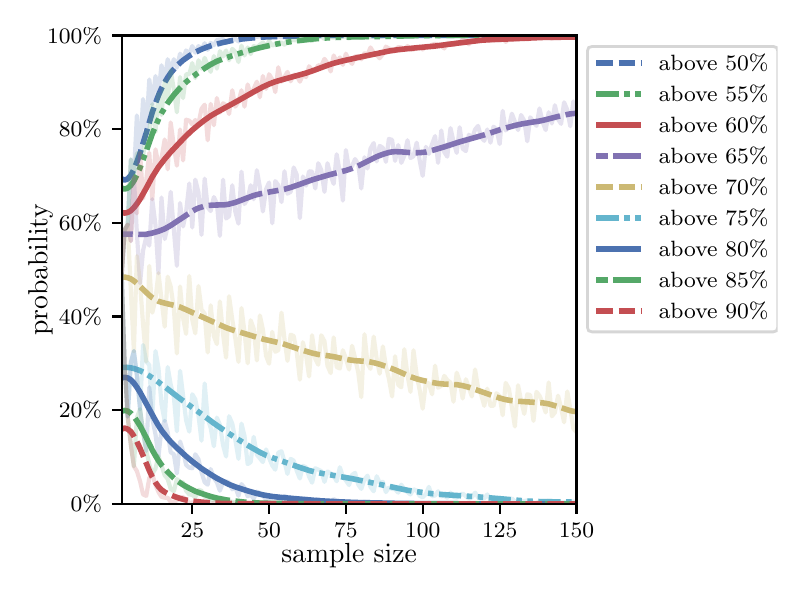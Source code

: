 \begingroup%
\makeatletter%
\begin{pgfpicture}%
\pgfpathrectangle{\pgfpointorigin}{\pgfqpoint{3.75in}{2.7in}}%
\pgfusepath{use as bounding box, clip}%
\begin{pgfscope}%
\pgfsetbuttcap%
\pgfsetmiterjoin%
\definecolor{currentfill}{rgb}{1.0,1.0,1.0}%
\pgfsetfillcolor{currentfill}%
\pgfsetlinewidth{0.0pt}%
\definecolor{currentstroke}{rgb}{1.0,1.0,1.0}%
\pgfsetstrokecolor{currentstroke}%
\pgfsetdash{}{0pt}%
\pgfpathmoveto{\pgfqpoint{0.0in}{0.0in}}%
\pgfpathlineto{\pgfqpoint{3.75in}{0.0in}}%
\pgfpathlineto{\pgfqpoint{3.75in}{2.7in}}%
\pgfpathlineto{\pgfqpoint{0.0in}{2.7in}}%
\pgfpathclose%
\pgfusepath{fill}%
\end{pgfscope}%
\begin{pgfscope}%
\pgfsetbuttcap%
\pgfsetmiterjoin%
\definecolor{currentfill}{rgb}{1.0,1.0,1.0}%
\pgfsetfillcolor{currentfill}%
\pgfsetlinewidth{0.0pt}%
\definecolor{currentstroke}{rgb}{0.0,0.0,0.0}%
\pgfsetstrokecolor{currentstroke}%
\pgfsetstrokeopacity{0.0}%
\pgfsetdash{}{0pt}%
\pgfpathmoveto{\pgfqpoint{0.47in}{0.319in}}%
\pgfpathlineto{\pgfqpoint{2.744in}{0.319in}}%
\pgfpathlineto{\pgfqpoint{2.744in}{2.661in}}%
\pgfpathlineto{\pgfqpoint{0.47in}{2.661in}}%
\pgfpathclose%
\pgfusepath{fill}%
\end{pgfscope}%
\begin{pgfscope}%
\pgfsetbuttcap%
\pgfsetroundjoin%
\definecolor{currentfill}{rgb}{0.0,0.0,0.0}%
\pgfsetfillcolor{currentfill}%
\pgfsetlinewidth{0.803pt}%
\definecolor{currentstroke}{rgb}{0.0,0.0,0.0}%
\pgfsetstrokecolor{currentstroke}%
\pgfsetdash{}{0pt}%
\pgfsys@defobject{currentmarker}{\pgfqpoint{0.0in}{-0.049in}}{\pgfqpoint{0.0in}{0.0in}}{%
\pgfpathmoveto{\pgfqpoint{0.0in}{0.0in}}%
\pgfpathlineto{\pgfqpoint{0.0in}{-0.049in}}%
\pgfusepath{stroke,fill}%
}%
\begin{pgfscope}%
\pgfsys@transformshift{0.823in}{0.319in}%
\pgfsys@useobject{currentmarker}{}%
\end{pgfscope}%
\end{pgfscope}%
\begin{pgfscope}%
\definecolor{textcolor}{rgb}{0.0,0.0,0.0}%
\pgfsetstrokecolor{textcolor}%
\pgfsetfillcolor{textcolor}%
\pgftext[x=0.823in,y=0.222in,,top]{\color{textcolor}\rmfamily\fontsize{8.0}{9.6}\selectfont 25}%
\end{pgfscope}%
\begin{pgfscope}%
\pgfsetbuttcap%
\pgfsetroundjoin%
\definecolor{currentfill}{rgb}{0.0,0.0,0.0}%
\pgfsetfillcolor{currentfill}%
\pgfsetlinewidth{0.803pt}%
\definecolor{currentstroke}{rgb}{0.0,0.0,0.0}%
\pgfsetstrokecolor{currentstroke}%
\pgfsetdash{}{0pt}%
\pgfsys@defobject{currentmarker}{\pgfqpoint{0.0in}{-0.049in}}{\pgfqpoint{0.0in}{0.0in}}{%
\pgfpathmoveto{\pgfqpoint{0.0in}{0.0in}}%
\pgfpathlineto{\pgfqpoint{0.0in}{-0.049in}}%
\pgfusepath{stroke,fill}%
}%
\begin{pgfscope}%
\pgfsys@transformshift{1.207in}{0.319in}%
\pgfsys@useobject{currentmarker}{}%
\end{pgfscope}%
\end{pgfscope}%
\begin{pgfscope}%
\definecolor{textcolor}{rgb}{0.0,0.0,0.0}%
\pgfsetstrokecolor{textcolor}%
\pgfsetfillcolor{textcolor}%
\pgftext[x=1.207in,y=0.222in,,top]{\color{textcolor}\rmfamily\fontsize{8.0}{9.6}\selectfont 50}%
\end{pgfscope}%
\begin{pgfscope}%
\pgfsetbuttcap%
\pgfsetroundjoin%
\definecolor{currentfill}{rgb}{0.0,0.0,0.0}%
\pgfsetfillcolor{currentfill}%
\pgfsetlinewidth{0.803pt}%
\definecolor{currentstroke}{rgb}{0.0,0.0,0.0}%
\pgfsetstrokecolor{currentstroke}%
\pgfsetdash{}{0pt}%
\pgfsys@defobject{currentmarker}{\pgfqpoint{0.0in}{-0.049in}}{\pgfqpoint{0.0in}{0.0in}}{%
\pgfpathmoveto{\pgfqpoint{0.0in}{0.0in}}%
\pgfpathlineto{\pgfqpoint{0.0in}{-0.049in}}%
\pgfusepath{stroke,fill}%
}%
\begin{pgfscope}%
\pgfsys@transformshift{1.591in}{0.319in}%
\pgfsys@useobject{currentmarker}{}%
\end{pgfscope}%
\end{pgfscope}%
\begin{pgfscope}%
\definecolor{textcolor}{rgb}{0.0,0.0,0.0}%
\pgfsetstrokecolor{textcolor}%
\pgfsetfillcolor{textcolor}%
\pgftext[x=1.591in,y=0.222in,,top]{\color{textcolor}\rmfamily\fontsize{8.0}{9.6}\selectfont 75}%
\end{pgfscope}%
\begin{pgfscope}%
\pgfsetbuttcap%
\pgfsetroundjoin%
\definecolor{currentfill}{rgb}{0.0,0.0,0.0}%
\pgfsetfillcolor{currentfill}%
\pgfsetlinewidth{0.803pt}%
\definecolor{currentstroke}{rgb}{0.0,0.0,0.0}%
\pgfsetstrokecolor{currentstroke}%
\pgfsetdash{}{0pt}%
\pgfsys@defobject{currentmarker}{\pgfqpoint{0.0in}{-0.049in}}{\pgfqpoint{0.0in}{0.0in}}{%
\pgfpathmoveto{\pgfqpoint{0.0in}{0.0in}}%
\pgfpathlineto{\pgfqpoint{0.0in}{-0.049in}}%
\pgfusepath{stroke,fill}%
}%
\begin{pgfscope}%
\pgfsys@transformshift{1.975in}{0.319in}%
\pgfsys@useobject{currentmarker}{}%
\end{pgfscope}%
\end{pgfscope}%
\begin{pgfscope}%
\definecolor{textcolor}{rgb}{0.0,0.0,0.0}%
\pgfsetstrokecolor{textcolor}%
\pgfsetfillcolor{textcolor}%
\pgftext[x=1.975in,y=0.222in,,top]{\color{textcolor}\rmfamily\fontsize{8.0}{9.6}\selectfont 100}%
\end{pgfscope}%
\begin{pgfscope}%
\pgfsetbuttcap%
\pgfsetroundjoin%
\definecolor{currentfill}{rgb}{0.0,0.0,0.0}%
\pgfsetfillcolor{currentfill}%
\pgfsetlinewidth{0.803pt}%
\definecolor{currentstroke}{rgb}{0.0,0.0,0.0}%
\pgfsetstrokecolor{currentstroke}%
\pgfsetdash{}{0pt}%
\pgfsys@defobject{currentmarker}{\pgfqpoint{0.0in}{-0.049in}}{\pgfqpoint{0.0in}{0.0in}}{%
\pgfpathmoveto{\pgfqpoint{0.0in}{0.0in}}%
\pgfpathlineto{\pgfqpoint{0.0in}{-0.049in}}%
\pgfusepath{stroke,fill}%
}%
\begin{pgfscope}%
\pgfsys@transformshift{2.36in}{0.319in}%
\pgfsys@useobject{currentmarker}{}%
\end{pgfscope}%
\end{pgfscope}%
\begin{pgfscope}%
\definecolor{textcolor}{rgb}{0.0,0.0,0.0}%
\pgfsetstrokecolor{textcolor}%
\pgfsetfillcolor{textcolor}%
\pgftext[x=2.36in,y=0.222in,,top]{\color{textcolor}\rmfamily\fontsize{8.0}{9.6}\selectfont 125}%
\end{pgfscope}%
\begin{pgfscope}%
\pgfsetbuttcap%
\pgfsetroundjoin%
\definecolor{currentfill}{rgb}{0.0,0.0,0.0}%
\pgfsetfillcolor{currentfill}%
\pgfsetlinewidth{0.803pt}%
\definecolor{currentstroke}{rgb}{0.0,0.0,0.0}%
\pgfsetstrokecolor{currentstroke}%
\pgfsetdash{}{0pt}%
\pgfsys@defobject{currentmarker}{\pgfqpoint{0.0in}{-0.049in}}{\pgfqpoint{0.0in}{0.0in}}{%
\pgfpathmoveto{\pgfqpoint{0.0in}{0.0in}}%
\pgfpathlineto{\pgfqpoint{0.0in}{-0.049in}}%
\pgfusepath{stroke,fill}%
}%
\begin{pgfscope}%
\pgfsys@transformshift{2.744in}{0.319in}%
\pgfsys@useobject{currentmarker}{}%
\end{pgfscope}%
\end{pgfscope}%
\begin{pgfscope}%
\definecolor{textcolor}{rgb}{0.0,0.0,0.0}%
\pgfsetstrokecolor{textcolor}%
\pgfsetfillcolor{textcolor}%
\pgftext[x=2.744in,y=0.222in,,top]{\color{textcolor}\rmfamily\fontsize{8.0}{9.6}\selectfont 150}%
\end{pgfscope}%
\begin{pgfscope}%
\definecolor{textcolor}{rgb}{0.0,0.0,0.0}%
\pgfsetstrokecolor{textcolor}%
\pgfsetfillcolor{textcolor}%
\pgftext[x=1.607in,y=0.123in,,top]{\color{textcolor}\rmfamily\fontsize{10.0}{12.0}\selectfont sample size}%
\end{pgfscope}%
\begin{pgfscope}%
\pgfsetbuttcap%
\pgfsetroundjoin%
\definecolor{currentfill}{rgb}{0.0,0.0,0.0}%
\pgfsetfillcolor{currentfill}%
\pgfsetlinewidth{0.803pt}%
\definecolor{currentstroke}{rgb}{0.0,0.0,0.0}%
\pgfsetstrokecolor{currentstroke}%
\pgfsetdash{}{0pt}%
\pgfsys@defobject{currentmarker}{\pgfqpoint{-0.049in}{0.0in}}{\pgfqpoint{0.0in}{0.0in}}{%
\pgfpathmoveto{\pgfqpoint{0.0in}{0.0in}}%
\pgfpathlineto{\pgfqpoint{-0.049in}{0.0in}}%
\pgfusepath{stroke,fill}%
}%
\begin{pgfscope}%
\pgfsys@transformshift{0.47in}{0.319in}%
\pgfsys@useobject{currentmarker}{}%
\end{pgfscope}%
\end{pgfscope}%
\begin{pgfscope}%
\definecolor{textcolor}{rgb}{0.0,0.0,0.0}%
\pgfsetstrokecolor{textcolor}%
\pgfsetfillcolor{textcolor}%
\pgftext[x=0.215in,y=0.281in,left,base]{\color{textcolor}\rmfamily\fontsize{8.0}{9.6}\selectfont  0\%}%
\end{pgfscope}%
\begin{pgfscope}%
\pgfsetbuttcap%
\pgfsetroundjoin%
\definecolor{currentfill}{rgb}{0.0,0.0,0.0}%
\pgfsetfillcolor{currentfill}%
\pgfsetlinewidth{0.803pt}%
\definecolor{currentstroke}{rgb}{0.0,0.0,0.0}%
\pgfsetstrokecolor{currentstroke}%
\pgfsetdash{}{0pt}%
\pgfsys@defobject{currentmarker}{\pgfqpoint{-0.049in}{0.0in}}{\pgfqpoint{0.0in}{0.0in}}{%
\pgfpathmoveto{\pgfqpoint{0.0in}{0.0in}}%
\pgfpathlineto{\pgfqpoint{-0.049in}{0.0in}}%
\pgfusepath{stroke,fill}%
}%
\begin{pgfscope}%
\pgfsys@transformshift{0.47in}{0.788in}%
\pgfsys@useobject{currentmarker}{}%
\end{pgfscope}%
\end{pgfscope}%
\begin{pgfscope}%
\definecolor{textcolor}{rgb}{0.0,0.0,0.0}%
\pgfsetstrokecolor{textcolor}%
\pgfsetfillcolor{textcolor}%
\pgftext[x=0.156in,y=0.749in,left,base]{\color{textcolor}\rmfamily\fontsize{8.0}{9.6}\selectfont 20\%}%
\end{pgfscope}%
\begin{pgfscope}%
\pgfsetbuttcap%
\pgfsetroundjoin%
\definecolor{currentfill}{rgb}{0.0,0.0,0.0}%
\pgfsetfillcolor{currentfill}%
\pgfsetlinewidth{0.803pt}%
\definecolor{currentstroke}{rgb}{0.0,0.0,0.0}%
\pgfsetstrokecolor{currentstroke}%
\pgfsetdash{}{0pt}%
\pgfsys@defobject{currentmarker}{\pgfqpoint{-0.049in}{0.0in}}{\pgfqpoint{0.0in}{0.0in}}{%
\pgfpathmoveto{\pgfqpoint{0.0in}{0.0in}}%
\pgfpathlineto{\pgfqpoint{-0.049in}{0.0in}}%
\pgfusepath{stroke,fill}%
}%
\begin{pgfscope}%
\pgfsys@transformshift{0.47in}{1.256in}%
\pgfsys@useobject{currentmarker}{}%
\end{pgfscope}%
\end{pgfscope}%
\begin{pgfscope}%
\definecolor{textcolor}{rgb}{0.0,0.0,0.0}%
\pgfsetstrokecolor{textcolor}%
\pgfsetfillcolor{textcolor}%
\pgftext[x=0.156in,y=1.218in,left,base]{\color{textcolor}\rmfamily\fontsize{8.0}{9.6}\selectfont 40\%}%
\end{pgfscope}%
\begin{pgfscope}%
\pgfsetbuttcap%
\pgfsetroundjoin%
\definecolor{currentfill}{rgb}{0.0,0.0,0.0}%
\pgfsetfillcolor{currentfill}%
\pgfsetlinewidth{0.803pt}%
\definecolor{currentstroke}{rgb}{0.0,0.0,0.0}%
\pgfsetstrokecolor{currentstroke}%
\pgfsetdash{}{0pt}%
\pgfsys@defobject{currentmarker}{\pgfqpoint{-0.049in}{0.0in}}{\pgfqpoint{0.0in}{0.0in}}{%
\pgfpathmoveto{\pgfqpoint{0.0in}{0.0in}}%
\pgfpathlineto{\pgfqpoint{-0.049in}{0.0in}}%
\pgfusepath{stroke,fill}%
}%
\begin{pgfscope}%
\pgfsys@transformshift{0.47in}{1.725in}%
\pgfsys@useobject{currentmarker}{}%
\end{pgfscope}%
\end{pgfscope}%
\begin{pgfscope}%
\definecolor{textcolor}{rgb}{0.0,0.0,0.0}%
\pgfsetstrokecolor{textcolor}%
\pgfsetfillcolor{textcolor}%
\pgftext[x=0.156in,y=1.686in,left,base]{\color{textcolor}\rmfamily\fontsize{8.0}{9.6}\selectfont 60\%}%
\end{pgfscope}%
\begin{pgfscope}%
\pgfsetbuttcap%
\pgfsetroundjoin%
\definecolor{currentfill}{rgb}{0.0,0.0,0.0}%
\pgfsetfillcolor{currentfill}%
\pgfsetlinewidth{0.803pt}%
\definecolor{currentstroke}{rgb}{0.0,0.0,0.0}%
\pgfsetstrokecolor{currentstroke}%
\pgfsetdash{}{0pt}%
\pgfsys@defobject{currentmarker}{\pgfqpoint{-0.049in}{0.0in}}{\pgfqpoint{0.0in}{0.0in}}{%
\pgfpathmoveto{\pgfqpoint{0.0in}{0.0in}}%
\pgfpathlineto{\pgfqpoint{-0.049in}{0.0in}}%
\pgfusepath{stroke,fill}%
}%
\begin{pgfscope}%
\pgfsys@transformshift{0.47in}{2.193in}%
\pgfsys@useobject{currentmarker}{}%
\end{pgfscope}%
\end{pgfscope}%
\begin{pgfscope}%
\definecolor{textcolor}{rgb}{0.0,0.0,0.0}%
\pgfsetstrokecolor{textcolor}%
\pgfsetfillcolor{textcolor}%
\pgftext[x=0.156in,y=2.154in,left,base]{\color{textcolor}\rmfamily\fontsize{8.0}{9.6}\selectfont 80\%}%
\end{pgfscope}%
\begin{pgfscope}%
\pgfsetbuttcap%
\pgfsetroundjoin%
\definecolor{currentfill}{rgb}{0.0,0.0,0.0}%
\pgfsetfillcolor{currentfill}%
\pgfsetlinewidth{0.803pt}%
\definecolor{currentstroke}{rgb}{0.0,0.0,0.0}%
\pgfsetstrokecolor{currentstroke}%
\pgfsetdash{}{0pt}%
\pgfsys@defobject{currentmarker}{\pgfqpoint{-0.049in}{0.0in}}{\pgfqpoint{0.0in}{0.0in}}{%
\pgfpathmoveto{\pgfqpoint{0.0in}{0.0in}}%
\pgfpathlineto{\pgfqpoint{-0.049in}{0.0in}}%
\pgfusepath{stroke,fill}%
}%
\begin{pgfscope}%
\pgfsys@transformshift{0.47in}{2.661in}%
\pgfsys@useobject{currentmarker}{}%
\end{pgfscope}%
\end{pgfscope}%
\begin{pgfscope}%
\definecolor{textcolor}{rgb}{0.0,0.0,0.0}%
\pgfsetstrokecolor{textcolor}%
\pgfsetfillcolor{textcolor}%
\pgftext[x=0.097in,y=2.623in,left,base]{\color{textcolor}\rmfamily\fontsize{8.0}{9.6}\selectfont 100\%}%
\end{pgfscope}%
\begin{pgfscope}%
\definecolor{textcolor}{rgb}{0.0,0.0,0.0}%
\pgfsetstrokecolor{textcolor}%
\pgfsetfillcolor{textcolor}%
\pgftext[x=0.125in,y=1.49in,,bottom,rotate=90.0]{\color{textcolor}\rmfamily\fontsize{10.0}{12.0}\selectfont probability}%
\end{pgfscope}%
\begin{pgfscope}%
\pgfpathrectangle{\pgfqpoint{0.47in}{0.319in}}{\pgfqpoint{2.274in}{2.342in}}%
\pgfusepath{clip}%
\pgfsetrectcap%
\pgfsetroundjoin%
\pgfsetlinewidth{1.506pt}%
\definecolor{currentstroke}{rgb}{0.298,0.447,0.69}%
\pgfsetstrokecolor{currentstroke}%
\pgfsetstrokeopacity{0.2}%
\pgfsetdash{}{0pt}%
\pgfpathmoveto{\pgfqpoint{0.47in}{1.465in}}%
\pgfpathlineto{\pgfqpoint{0.485in}{1.689in}}%
\pgfpathlineto{\pgfqpoint{0.5in}{1.715in}}%
\pgfpathlineto{\pgfqpoint{0.516in}{2.041in}}%
\pgfpathlineto{\pgfqpoint{0.531in}{1.954in}}%
\pgfpathlineto{\pgfqpoint{0.546in}{2.261in}}%
\pgfpathlineto{\pgfqpoint{0.562in}{2.074in}}%
\pgfpathlineto{\pgfqpoint{0.577in}{2.343in}}%
\pgfpathlineto{\pgfqpoint{0.593in}{2.181in}}%
\pgfpathlineto{\pgfqpoint{0.608in}{2.441in}}%
\pgfpathlineto{\pgfqpoint{0.623in}{2.317in}}%
\pgfpathlineto{\pgfqpoint{0.639in}{2.458in}}%
\pgfpathlineto{\pgfqpoint{0.654in}{2.369in}}%
\pgfpathlineto{\pgfqpoint{0.669in}{2.512in}}%
\pgfpathlineto{\pgfqpoint{0.685in}{2.434in}}%
\pgfpathlineto{\pgfqpoint{0.7in}{2.542in}}%
\pgfpathlineto{\pgfqpoint{0.715in}{2.488in}}%
\pgfpathlineto{\pgfqpoint{0.731in}{2.542in}}%
\pgfpathlineto{\pgfqpoint{0.746in}{2.5in}}%
\pgfpathlineto{\pgfqpoint{0.762in}{2.57in}}%
\pgfpathlineto{\pgfqpoint{0.777in}{2.54in}}%
\pgfpathlineto{\pgfqpoint{0.792in}{2.586in}}%
\pgfpathlineto{\pgfqpoint{0.808in}{2.568in}}%
\pgfpathlineto{\pgfqpoint{0.823in}{2.608in}}%
\pgfpathlineto{\pgfqpoint{0.838in}{2.575in}}%
\pgfpathlineto{\pgfqpoint{0.854in}{2.608in}}%
\pgfpathlineto{\pgfqpoint{0.869in}{2.591in}}%
\pgfpathlineto{\pgfqpoint{0.885in}{2.622in}}%
\pgfpathlineto{\pgfqpoint{0.9in}{2.589in}}%
\pgfpathlineto{\pgfqpoint{0.915in}{2.624in}}%
\pgfpathlineto{\pgfqpoint{0.931in}{2.612in}}%
\pgfpathlineto{\pgfqpoint{0.946in}{2.638in}}%
\pgfpathlineto{\pgfqpoint{0.977in}{2.643in}}%
\pgfpathlineto{\pgfqpoint{0.992in}{2.624in}}%
\pgfpathlineto{\pgfqpoint{1.007in}{2.633in}}%
\pgfpathlineto{\pgfqpoint{1.023in}{2.636in}}%
\pgfpathlineto{\pgfqpoint{1.038in}{2.645in}}%
\pgfpathlineto{\pgfqpoint{1.054in}{2.631in}}%
\pgfpathlineto{\pgfqpoint{1.069in}{2.657in}}%
\pgfpathlineto{\pgfqpoint{1.084in}{2.647in}}%
\pgfpathlineto{\pgfqpoint{1.1in}{2.659in}}%
\pgfpathlineto{\pgfqpoint{1.115in}{2.643in}}%
\pgfpathlineto{\pgfqpoint{1.13in}{2.654in}}%
\pgfpathlineto{\pgfqpoint{1.146in}{2.654in}}%
\pgfpathlineto{\pgfqpoint{1.161in}{2.657in}}%
\pgfpathlineto{\pgfqpoint{1.192in}{2.657in}}%
\pgfpathlineto{\pgfqpoint{1.207in}{2.654in}}%
\pgfpathlineto{\pgfqpoint{1.223in}{2.659in}}%
\pgfpathlineto{\pgfqpoint{1.238in}{2.652in}}%
\pgfpathlineto{\pgfqpoint{1.253in}{2.657in}}%
\pgfpathlineto{\pgfqpoint{1.269in}{2.652in}}%
\pgfpathlineto{\pgfqpoint{1.284in}{2.659in}}%
\pgfpathlineto{\pgfqpoint{1.299in}{2.654in}}%
\pgfpathlineto{\pgfqpoint{1.315in}{2.659in}}%
\pgfpathlineto{\pgfqpoint{1.33in}{2.661in}}%
\pgfpathlineto{\pgfqpoint{1.376in}{2.661in}}%
\pgfpathlineto{\pgfqpoint{1.392in}{2.659in}}%
\pgfpathlineto{\pgfqpoint{1.407in}{2.661in}}%
\pgfpathlineto{\pgfqpoint{1.422in}{2.659in}}%
\pgfpathlineto{\pgfqpoint{1.438in}{2.661in}}%
\pgfpathlineto{\pgfqpoint{1.453in}{2.661in}}%
\pgfpathlineto{\pgfqpoint{1.468in}{2.659in}}%
\pgfpathlineto{\pgfqpoint{1.484in}{2.661in}}%
\pgfpathlineto{\pgfqpoint{1.591in}{2.661in}}%
\pgfpathlineto{\pgfqpoint{1.607in}{2.657in}}%
\pgfpathlineto{\pgfqpoint{1.622in}{2.661in}}%
\pgfpathlineto{\pgfqpoint{2.744in}{2.661in}}%
\pgfpathlineto{\pgfqpoint{2.744in}{2.661in}}%
\pgfusepath{stroke}%
\end{pgfscope}%
\begin{pgfscope}%
\pgfpathrectangle{\pgfqpoint{0.47in}{0.319in}}{\pgfqpoint{2.274in}{2.342in}}%
\pgfusepath{clip}%
\pgfsetbuttcap%
\pgfsetroundjoin%
\pgfsetlinewidth{2.007pt}%
\definecolor{currentstroke}{rgb}{0.298,0.447,0.69}%
\pgfsetstrokecolor{currentstroke}%
\pgfsetdash{{6.0pt}{2.0pt}}{0.0pt}%
\pgfpathmoveto{\pgfqpoint{0.47in}{1.944in}}%
\pgfpathlineto{\pgfqpoint{0.485in}{1.938in}}%
\pgfpathlineto{\pgfqpoint{0.5in}{1.944in}}%
\pgfpathlineto{\pgfqpoint{0.516in}{1.962in}}%
\pgfpathlineto{\pgfqpoint{0.531in}{1.991in}}%
\pgfpathlineto{\pgfqpoint{0.546in}{2.028in}}%
\pgfpathlineto{\pgfqpoint{0.562in}{2.073in}}%
\pgfpathlineto{\pgfqpoint{0.593in}{2.175in}}%
\pgfpathlineto{\pgfqpoint{0.623in}{2.277in}}%
\pgfpathlineto{\pgfqpoint{0.639in}{2.322in}}%
\pgfpathlineto{\pgfqpoint{0.654in}{2.362in}}%
\pgfpathlineto{\pgfqpoint{0.669in}{2.396in}}%
\pgfpathlineto{\pgfqpoint{0.685in}{2.426in}}%
\pgfpathlineto{\pgfqpoint{0.7in}{2.451in}}%
\pgfpathlineto{\pgfqpoint{0.715in}{2.473in}}%
\pgfpathlineto{\pgfqpoint{0.731in}{2.492in}}%
\pgfpathlineto{\pgfqpoint{0.746in}{2.509in}}%
\pgfpathlineto{\pgfqpoint{0.762in}{2.524in}}%
\pgfpathlineto{\pgfqpoint{0.777in}{2.537in}}%
\pgfpathlineto{\pgfqpoint{0.808in}{2.559in}}%
\pgfpathlineto{\pgfqpoint{0.838in}{2.577in}}%
\pgfpathlineto{\pgfqpoint{0.869in}{2.592in}}%
\pgfpathlineto{\pgfqpoint{0.9in}{2.604in}}%
\pgfpathlineto{\pgfqpoint{0.931in}{2.614in}}%
\pgfpathlineto{\pgfqpoint{0.977in}{2.626in}}%
\pgfpathlineto{\pgfqpoint{1.023in}{2.636in}}%
\pgfpathlineto{\pgfqpoint{1.069in}{2.643in}}%
\pgfpathlineto{\pgfqpoint{1.115in}{2.648in}}%
\pgfpathlineto{\pgfqpoint{1.176in}{2.653in}}%
\pgfpathlineto{\pgfqpoint{1.253in}{2.656in}}%
\pgfpathlineto{\pgfqpoint{1.453in}{2.661in}}%
\pgfpathlineto{\pgfqpoint{1.745in}{2.661in}}%
\pgfpathlineto{\pgfqpoint{2.191in}{2.661in}}%
\pgfpathlineto{\pgfqpoint{2.744in}{2.661in}}%
\pgfpathlineto{\pgfqpoint{2.744in}{2.661in}}%
\pgfusepath{stroke}%
\end{pgfscope}%
\begin{pgfscope}%
\pgfpathrectangle{\pgfqpoint{0.47in}{0.319in}}{\pgfqpoint{2.274in}{2.342in}}%
\pgfusepath{clip}%
\pgfsetrectcap%
\pgfsetroundjoin%
\pgfsetlinewidth{1.506pt}%
\definecolor{currentstroke}{rgb}{0.333,0.659,0.408}%
\pgfsetstrokecolor{currentstroke}%
\pgfsetstrokeopacity{0.2}%
\pgfsetdash{}{0pt}%
\pgfpathmoveto{\pgfqpoint{0.47in}{1.465in}}%
\pgfpathlineto{\pgfqpoint{0.485in}{1.689in}}%
\pgfpathlineto{\pgfqpoint{0.5in}{1.715in}}%
\pgfpathlineto{\pgfqpoint{0.516in}{2.041in}}%
\pgfpathlineto{\pgfqpoint{0.531in}{1.954in}}%
\pgfpathlineto{\pgfqpoint{0.546in}{2.071in}}%
\pgfpathlineto{\pgfqpoint{0.562in}{2.074in}}%
\pgfpathlineto{\pgfqpoint{0.577in}{2.057in}}%
\pgfpathlineto{\pgfqpoint{0.593in}{2.181in}}%
\pgfpathlineto{\pgfqpoint{0.608in}{2.181in}}%
\pgfpathlineto{\pgfqpoint{0.623in}{2.317in}}%
\pgfpathlineto{\pgfqpoint{0.639in}{2.179in}}%
\pgfpathlineto{\pgfqpoint{0.654in}{2.369in}}%
\pgfpathlineto{\pgfqpoint{0.669in}{2.263in}}%
\pgfpathlineto{\pgfqpoint{0.685in}{2.434in}}%
\pgfpathlineto{\pgfqpoint{0.7in}{2.341in}}%
\pgfpathlineto{\pgfqpoint{0.715in}{2.488in}}%
\pgfpathlineto{\pgfqpoint{0.731in}{2.39in}}%
\pgfpathlineto{\pgfqpoint{0.746in}{2.277in}}%
\pgfpathlineto{\pgfqpoint{0.762in}{2.453in}}%
\pgfpathlineto{\pgfqpoint{0.777in}{2.348in}}%
\pgfpathlineto{\pgfqpoint{0.792in}{2.467in}}%
\pgfpathlineto{\pgfqpoint{0.808in}{2.467in}}%
\pgfpathlineto{\pgfqpoint{0.823in}{2.523in}}%
\pgfpathlineto{\pgfqpoint{0.838in}{2.448in}}%
\pgfpathlineto{\pgfqpoint{0.854in}{2.537in}}%
\pgfpathlineto{\pgfqpoint{0.869in}{2.495in}}%
\pgfpathlineto{\pgfqpoint{0.885in}{2.549in}}%
\pgfpathlineto{\pgfqpoint{0.9in}{2.512in}}%
\pgfpathlineto{\pgfqpoint{0.915in}{2.479in}}%
\pgfpathlineto{\pgfqpoint{0.931in}{2.558in}}%
\pgfpathlineto{\pgfqpoint{0.946in}{2.495in}}%
\pgfpathlineto{\pgfqpoint{0.961in}{2.582in}}%
\pgfpathlineto{\pgfqpoint{0.977in}{2.556in}}%
\pgfpathlineto{\pgfqpoint{0.992in}{2.586in}}%
\pgfpathlineto{\pgfqpoint{1.007in}{2.537in}}%
\pgfpathlineto{\pgfqpoint{1.023in}{2.594in}}%
\pgfpathlineto{\pgfqpoint{1.038in}{2.579in}}%
\pgfpathlineto{\pgfqpoint{1.054in}{2.528in}}%
\pgfpathlineto{\pgfqpoint{1.069in}{2.61in}}%
\pgfpathlineto{\pgfqpoint{1.084in}{2.561in}}%
\pgfpathlineto{\pgfqpoint{1.1in}{2.601in}}%
\pgfpathlineto{\pgfqpoint{1.115in}{2.568in}}%
\pgfpathlineto{\pgfqpoint{1.13in}{2.608in}}%
\pgfpathlineto{\pgfqpoint{1.146in}{2.601in}}%
\pgfpathlineto{\pgfqpoint{1.161in}{2.615in}}%
\pgfpathlineto{\pgfqpoint{1.176in}{2.626in}}%
\pgfpathlineto{\pgfqpoint{1.192in}{2.605in}}%
\pgfpathlineto{\pgfqpoint{1.207in}{2.633in}}%
\pgfpathlineto{\pgfqpoint{1.223in}{2.61in}}%
\pgfpathlineto{\pgfqpoint{1.238in}{2.619in}}%
\pgfpathlineto{\pgfqpoint{1.253in}{2.617in}}%
\pgfpathlineto{\pgfqpoint{1.269in}{2.626in}}%
\pgfpathlineto{\pgfqpoint{1.284in}{2.615in}}%
\pgfpathlineto{\pgfqpoint{1.299in}{2.638in}}%
\pgfpathlineto{\pgfqpoint{1.315in}{2.636in}}%
\pgfpathlineto{\pgfqpoint{1.33in}{2.638in}}%
\pgfpathlineto{\pgfqpoint{1.345in}{2.636in}}%
\pgfpathlineto{\pgfqpoint{1.361in}{2.645in}}%
\pgfpathlineto{\pgfqpoint{1.376in}{2.645in}}%
\pgfpathlineto{\pgfqpoint{1.392in}{2.636in}}%
\pgfpathlineto{\pgfqpoint{1.407in}{2.64in}}%
\pgfpathlineto{\pgfqpoint{1.422in}{2.633in}}%
\pgfpathlineto{\pgfqpoint{1.438in}{2.654in}}%
\pgfpathlineto{\pgfqpoint{1.453in}{2.654in}}%
\pgfpathlineto{\pgfqpoint{1.468in}{2.657in}}%
\pgfpathlineto{\pgfqpoint{1.484in}{2.643in}}%
\pgfpathlineto{\pgfqpoint{1.499in}{2.652in}}%
\pgfpathlineto{\pgfqpoint{1.515in}{2.652in}}%
\pgfpathlineto{\pgfqpoint{1.53in}{2.65in}}%
\pgfpathlineto{\pgfqpoint{1.545in}{2.652in}}%
\pgfpathlineto{\pgfqpoint{1.561in}{2.659in}}%
\pgfpathlineto{\pgfqpoint{1.576in}{2.654in}}%
\pgfpathlineto{\pgfqpoint{1.591in}{2.657in}}%
\pgfpathlineto{\pgfqpoint{1.607in}{2.645in}}%
\pgfpathlineto{\pgfqpoint{1.622in}{2.659in}}%
\pgfpathlineto{\pgfqpoint{1.637in}{2.654in}}%
\pgfpathlineto{\pgfqpoint{1.653in}{2.654in}}%
\pgfpathlineto{\pgfqpoint{1.668in}{2.65in}}%
\pgfpathlineto{\pgfqpoint{1.684in}{2.657in}}%
\pgfpathlineto{\pgfqpoint{1.699in}{2.65in}}%
\pgfpathlineto{\pgfqpoint{1.714in}{2.654in}}%
\pgfpathlineto{\pgfqpoint{1.73in}{2.654in}}%
\pgfpathlineto{\pgfqpoint{1.745in}{2.657in}}%
\pgfpathlineto{\pgfqpoint{1.76in}{2.654in}}%
\pgfpathlineto{\pgfqpoint{1.791in}{2.659in}}%
\pgfpathlineto{\pgfqpoint{1.806in}{2.659in}}%
\pgfpathlineto{\pgfqpoint{1.822in}{2.661in}}%
\pgfpathlineto{\pgfqpoint{1.837in}{2.657in}}%
\pgfpathlineto{\pgfqpoint{1.868in}{2.657in}}%
\pgfpathlineto{\pgfqpoint{1.899in}{2.661in}}%
\pgfpathlineto{\pgfqpoint{1.914in}{2.661in}}%
\pgfpathlineto{\pgfqpoint{1.929in}{2.659in}}%
\pgfpathlineto{\pgfqpoint{1.945in}{2.661in}}%
\pgfpathlineto{\pgfqpoint{1.991in}{2.661in}}%
\pgfpathlineto{\pgfqpoint{2.006in}{2.659in}}%
\pgfpathlineto{\pgfqpoint{2.022in}{2.661in}}%
\pgfpathlineto{\pgfqpoint{2.052in}{2.661in}}%
\pgfpathlineto{\pgfqpoint{2.068in}{2.659in}}%
\pgfpathlineto{\pgfqpoint{2.083in}{2.659in}}%
\pgfpathlineto{\pgfqpoint{2.098in}{2.661in}}%
\pgfpathlineto{\pgfqpoint{2.114in}{2.661in}}%
\pgfpathlineto{\pgfqpoint{2.129in}{2.659in}}%
\pgfpathlineto{\pgfqpoint{2.145in}{2.659in}}%
\pgfpathlineto{\pgfqpoint{2.16in}{2.661in}}%
\pgfpathlineto{\pgfqpoint{2.175in}{2.659in}}%
\pgfpathlineto{\pgfqpoint{2.191in}{2.661in}}%
\pgfpathlineto{\pgfqpoint{2.744in}{2.661in}}%
\pgfpathlineto{\pgfqpoint{2.744in}{2.661in}}%
\pgfusepath{stroke}%
\end{pgfscope}%
\begin{pgfscope}%
\pgfpathrectangle{\pgfqpoint{0.47in}{0.319in}}{\pgfqpoint{2.274in}{2.342in}}%
\pgfusepath{clip}%
\pgfsetbuttcap%
\pgfsetroundjoin%
\pgfsetlinewidth{2.007pt}%
\definecolor{currentstroke}{rgb}{0.333,0.659,0.408}%
\pgfsetstrokecolor{currentstroke}%
\pgfsetdash{{8.0pt}{2.0pt}{2.0pt}{2.0pt}{2.0pt}{2.0pt}}{0.0pt}%
\pgfpathmoveto{\pgfqpoint{0.47in}{1.898in}}%
\pgfpathlineto{\pgfqpoint{0.485in}{1.893in}}%
\pgfpathlineto{\pgfqpoint{0.5in}{1.898in}}%
\pgfpathlineto{\pgfqpoint{0.516in}{1.912in}}%
\pgfpathlineto{\pgfqpoint{0.531in}{1.934in}}%
\pgfpathlineto{\pgfqpoint{0.546in}{1.964in}}%
\pgfpathlineto{\pgfqpoint{0.562in}{2.0in}}%
\pgfpathlineto{\pgfqpoint{0.593in}{2.083in}}%
\pgfpathlineto{\pgfqpoint{0.623in}{2.169in}}%
\pgfpathlineto{\pgfqpoint{0.639in}{2.207in}}%
\pgfpathlineto{\pgfqpoint{0.654in}{2.242in}}%
\pgfpathlineto{\pgfqpoint{0.669in}{2.272in}}%
\pgfpathlineto{\pgfqpoint{0.685in}{2.299in}}%
\pgfpathlineto{\pgfqpoint{0.7in}{2.323in}}%
\pgfpathlineto{\pgfqpoint{0.731in}{2.364in}}%
\pgfpathlineto{\pgfqpoint{0.762in}{2.399in}}%
\pgfpathlineto{\pgfqpoint{0.792in}{2.428in}}%
\pgfpathlineto{\pgfqpoint{0.823in}{2.453in}}%
\pgfpathlineto{\pgfqpoint{0.854in}{2.476in}}%
\pgfpathlineto{\pgfqpoint{0.885in}{2.497in}}%
\pgfpathlineto{\pgfqpoint{0.915in}{2.516in}}%
\pgfpathlineto{\pgfqpoint{0.946in}{2.532in}}%
\pgfpathlineto{\pgfqpoint{0.977in}{2.544in}}%
\pgfpathlineto{\pgfqpoint{1.038in}{2.565in}}%
\pgfpathlineto{\pgfqpoint{1.1in}{2.584in}}%
\pgfpathlineto{\pgfqpoint{1.161in}{2.6in}}%
\pgfpathlineto{\pgfqpoint{1.223in}{2.614in}}%
\pgfpathlineto{\pgfqpoint{1.269in}{2.623in}}%
\pgfpathlineto{\pgfqpoint{1.345in}{2.634in}}%
\pgfpathlineto{\pgfqpoint{1.422in}{2.643in}}%
\pgfpathlineto{\pgfqpoint{1.484in}{2.648in}}%
\pgfpathlineto{\pgfqpoint{1.561in}{2.652in}}%
\pgfpathlineto{\pgfqpoint{1.637in}{2.654in}}%
\pgfpathlineto{\pgfqpoint{1.776in}{2.656in}}%
\pgfpathlineto{\pgfqpoint{1.945in}{2.66in}}%
\pgfpathlineto{\pgfqpoint{2.068in}{2.661in}}%
\pgfpathlineto{\pgfqpoint{2.252in}{2.661in}}%
\pgfpathlineto{\pgfqpoint{2.498in}{2.661in}}%
\pgfpathlineto{\pgfqpoint{2.744in}{2.661in}}%
\pgfpathlineto{\pgfqpoint{2.744in}{2.661in}}%
\pgfusepath{stroke}%
\end{pgfscope}%
\begin{pgfscope}%
\pgfpathrectangle{\pgfqpoint{0.47in}{0.319in}}{\pgfqpoint{2.274in}{2.342in}}%
\pgfusepath{clip}%
\pgfsetrectcap%
\pgfsetroundjoin%
\pgfsetlinewidth{1.506pt}%
\definecolor{currentstroke}{rgb}{0.769,0.306,0.322}%
\pgfsetstrokecolor{currentstroke}%
\pgfsetstrokeopacity{0.2}%
\pgfsetdash{}{0pt}%
\pgfpathmoveto{\pgfqpoint{0.47in}{1.465in}}%
\pgfpathlineto{\pgfqpoint{0.485in}{1.689in}}%
\pgfpathlineto{\pgfqpoint{0.5in}{1.715in}}%
\pgfpathlineto{\pgfqpoint{0.516in}{1.633in}}%
\pgfpathlineto{\pgfqpoint{0.531in}{1.954in}}%
\pgfpathlineto{\pgfqpoint{0.546in}{1.771in}}%
\pgfpathlineto{\pgfqpoint{0.562in}{2.074in}}%
\pgfpathlineto{\pgfqpoint{0.577in}{1.846in}}%
\pgfpathlineto{\pgfqpoint{0.593in}{1.938in}}%
\pgfpathlineto{\pgfqpoint{0.608in}{2.074in}}%
\pgfpathlineto{\pgfqpoint{0.623in}{1.842in}}%
\pgfpathlineto{\pgfqpoint{0.639in}{2.092in}}%
\pgfpathlineto{\pgfqpoint{0.654in}{2.015in}}%
\pgfpathlineto{\pgfqpoint{0.669in}{2.045in}}%
\pgfpathlineto{\pgfqpoint{0.685in}{2.141in}}%
\pgfpathlineto{\pgfqpoint{0.7in}{1.992in}}%
\pgfpathlineto{\pgfqpoint{0.715in}{2.226in}}%
\pgfpathlineto{\pgfqpoint{0.731in}{2.109in}}%
\pgfpathlineto{\pgfqpoint{0.746in}{2.01in}}%
\pgfpathlineto{\pgfqpoint{0.762in}{2.191in}}%
\pgfpathlineto{\pgfqpoint{0.777in}{2.036in}}%
\pgfpathlineto{\pgfqpoint{0.792in}{2.24in}}%
\pgfpathlineto{\pgfqpoint{0.808in}{2.235in}}%
\pgfpathlineto{\pgfqpoint{0.823in}{2.216in}}%
\pgfpathlineto{\pgfqpoint{0.838in}{2.238in}}%
\pgfpathlineto{\pgfqpoint{0.854in}{2.219in}}%
\pgfpathlineto{\pgfqpoint{0.869in}{2.294in}}%
\pgfpathlineto{\pgfqpoint{0.885in}{2.315in}}%
\pgfpathlineto{\pgfqpoint{0.9in}{2.137in}}%
\pgfpathlineto{\pgfqpoint{0.915in}{2.319in}}%
\pgfpathlineto{\pgfqpoint{0.931in}{2.212in}}%
\pgfpathlineto{\pgfqpoint{0.946in}{2.348in}}%
\pgfpathlineto{\pgfqpoint{0.961in}{2.275in}}%
\pgfpathlineto{\pgfqpoint{0.977in}{2.322in}}%
\pgfpathlineto{\pgfqpoint{0.992in}{2.312in}}%
\pgfpathlineto{\pgfqpoint{1.007in}{2.268in}}%
\pgfpathlineto{\pgfqpoint{1.023in}{2.387in}}%
\pgfpathlineto{\pgfqpoint{1.038in}{2.305in}}%
\pgfpathlineto{\pgfqpoint{1.054in}{2.329in}}%
\pgfpathlineto{\pgfqpoint{1.069in}{2.387in}}%
\pgfpathlineto{\pgfqpoint{1.084in}{2.305in}}%
\pgfpathlineto{\pgfqpoint{1.1in}{2.416in}}%
\pgfpathlineto{\pgfqpoint{1.115in}{2.364in}}%
\pgfpathlineto{\pgfqpoint{1.13in}{2.394in}}%
\pgfpathlineto{\pgfqpoint{1.146in}{2.43in}}%
\pgfpathlineto{\pgfqpoint{1.161in}{2.352in}}%
\pgfpathlineto{\pgfqpoint{1.176in}{2.458in}}%
\pgfpathlineto{\pgfqpoint{1.192in}{2.394in}}%
\pgfpathlineto{\pgfqpoint{1.207in}{2.467in}}%
\pgfpathlineto{\pgfqpoint{1.223in}{2.441in}}%
\pgfpathlineto{\pgfqpoint{1.238in}{2.378in}}%
\pgfpathlineto{\pgfqpoint{1.253in}{2.502in}}%
\pgfpathlineto{\pgfqpoint{1.269in}{2.43in}}%
\pgfpathlineto{\pgfqpoint{1.284in}{2.453in}}%
\pgfpathlineto{\pgfqpoint{1.299in}{2.479in}}%
\pgfpathlineto{\pgfqpoint{1.315in}{2.432in}}%
\pgfpathlineto{\pgfqpoint{1.33in}{2.465in}}%
\pgfpathlineto{\pgfqpoint{1.345in}{2.462in}}%
\pgfpathlineto{\pgfqpoint{1.361in}{2.43in}}%
\pgfpathlineto{\pgfqpoint{1.376in}{2.465in}}%
\pgfpathlineto{\pgfqpoint{1.392in}{2.453in}}%
\pgfpathlineto{\pgfqpoint{1.407in}{2.507in}}%
\pgfpathlineto{\pgfqpoint{1.422in}{2.486in}}%
\pgfpathlineto{\pgfqpoint{1.438in}{2.49in}}%
\pgfpathlineto{\pgfqpoint{1.453in}{2.512in}}%
\pgfpathlineto{\pgfqpoint{1.468in}{2.509in}}%
\pgfpathlineto{\pgfqpoint{1.484in}{2.544in}}%
\pgfpathlineto{\pgfqpoint{1.499in}{2.523in}}%
\pgfpathlineto{\pgfqpoint{1.515in}{2.481in}}%
\pgfpathlineto{\pgfqpoint{1.53in}{2.561in}}%
\pgfpathlineto{\pgfqpoint{1.545in}{2.528in}}%
\pgfpathlineto{\pgfqpoint{1.561in}{2.551in}}%
\pgfpathlineto{\pgfqpoint{1.576in}{2.514in}}%
\pgfpathlineto{\pgfqpoint{1.591in}{2.57in}}%
\pgfpathlineto{\pgfqpoint{1.607in}{2.537in}}%
\pgfpathlineto{\pgfqpoint{1.622in}{2.519in}}%
\pgfpathlineto{\pgfqpoint{1.637in}{2.556in}}%
\pgfpathlineto{\pgfqpoint{1.653in}{2.558in}}%
\pgfpathlineto{\pgfqpoint{1.668in}{2.542in}}%
\pgfpathlineto{\pgfqpoint{1.684in}{2.572in}}%
\pgfpathlineto{\pgfqpoint{1.699in}{2.563in}}%
\pgfpathlineto{\pgfqpoint{1.714in}{2.601in}}%
\pgfpathlineto{\pgfqpoint{1.73in}{2.575in}}%
\pgfpathlineto{\pgfqpoint{1.745in}{2.563in}}%
\pgfpathlineto{\pgfqpoint{1.76in}{2.547in}}%
\pgfpathlineto{\pgfqpoint{1.776in}{2.568in}}%
\pgfpathlineto{\pgfqpoint{1.791in}{2.605in}}%
\pgfpathlineto{\pgfqpoint{1.806in}{2.596in}}%
\pgfpathlineto{\pgfqpoint{1.822in}{2.591in}}%
\pgfpathlineto{\pgfqpoint{1.837in}{2.589in}}%
\pgfpathlineto{\pgfqpoint{1.853in}{2.603in}}%
\pgfpathlineto{\pgfqpoint{1.868in}{2.601in}}%
\pgfpathlineto{\pgfqpoint{1.883in}{2.591in}}%
\pgfpathlineto{\pgfqpoint{1.899in}{2.608in}}%
\pgfpathlineto{\pgfqpoint{1.914in}{2.589in}}%
\pgfpathlineto{\pgfqpoint{1.929in}{2.591in}}%
\pgfpathlineto{\pgfqpoint{1.96in}{2.605in}}%
\pgfpathlineto{\pgfqpoint{1.975in}{2.591in}}%
\pgfpathlineto{\pgfqpoint{1.991in}{2.61in}}%
\pgfpathlineto{\pgfqpoint{2.006in}{2.601in}}%
\pgfpathlineto{\pgfqpoint{2.022in}{2.615in}}%
\pgfpathlineto{\pgfqpoint{2.037in}{2.619in}}%
\pgfpathlineto{\pgfqpoint{2.052in}{2.615in}}%
\pgfpathlineto{\pgfqpoint{2.068in}{2.612in}}%
\pgfpathlineto{\pgfqpoint{2.083in}{2.596in}}%
\pgfpathlineto{\pgfqpoint{2.098in}{2.624in}}%
\pgfpathlineto{\pgfqpoint{2.114in}{2.624in}}%
\pgfpathlineto{\pgfqpoint{2.129in}{2.612in}}%
\pgfpathlineto{\pgfqpoint{2.145in}{2.626in}}%
\pgfpathlineto{\pgfqpoint{2.16in}{2.626in}}%
\pgfpathlineto{\pgfqpoint{2.175in}{2.64in}}%
\pgfpathlineto{\pgfqpoint{2.191in}{2.633in}}%
\pgfpathlineto{\pgfqpoint{2.206in}{2.617in}}%
\pgfpathlineto{\pgfqpoint{2.221in}{2.64in}}%
\pgfpathlineto{\pgfqpoint{2.237in}{2.633in}}%
\pgfpathlineto{\pgfqpoint{2.252in}{2.638in}}%
\pgfpathlineto{\pgfqpoint{2.267in}{2.647in}}%
\pgfpathlineto{\pgfqpoint{2.283in}{2.638in}}%
\pgfpathlineto{\pgfqpoint{2.298in}{2.654in}}%
\pgfpathlineto{\pgfqpoint{2.314in}{2.633in}}%
\pgfpathlineto{\pgfqpoint{2.329in}{2.659in}}%
\pgfpathlineto{\pgfqpoint{2.344in}{2.636in}}%
\pgfpathlineto{\pgfqpoint{2.36in}{2.638in}}%
\pgfpathlineto{\pgfqpoint{2.375in}{2.65in}}%
\pgfpathlineto{\pgfqpoint{2.39in}{2.629in}}%
\pgfpathlineto{\pgfqpoint{2.406in}{2.643in}}%
\pgfpathlineto{\pgfqpoint{2.421in}{2.645in}}%
\pgfpathlineto{\pgfqpoint{2.436in}{2.64in}}%
\pgfpathlineto{\pgfqpoint{2.452in}{2.647in}}%
\pgfpathlineto{\pgfqpoint{2.467in}{2.652in}}%
\pgfpathlineto{\pgfqpoint{2.483in}{2.652in}}%
\pgfpathlineto{\pgfqpoint{2.498in}{2.64in}}%
\pgfpathlineto{\pgfqpoint{2.513in}{2.652in}}%
\pgfpathlineto{\pgfqpoint{2.529in}{2.652in}}%
\pgfpathlineto{\pgfqpoint{2.544in}{2.654in}}%
\pgfpathlineto{\pgfqpoint{2.559in}{2.659in}}%
\pgfpathlineto{\pgfqpoint{2.575in}{2.65in}}%
\pgfpathlineto{\pgfqpoint{2.59in}{2.65in}}%
\pgfpathlineto{\pgfqpoint{2.605in}{2.652in}}%
\pgfpathlineto{\pgfqpoint{2.621in}{2.645in}}%
\pgfpathlineto{\pgfqpoint{2.636in}{2.654in}}%
\pgfpathlineto{\pgfqpoint{2.652in}{2.654in}}%
\pgfpathlineto{\pgfqpoint{2.667in}{2.65in}}%
\pgfpathlineto{\pgfqpoint{2.682in}{2.65in}}%
\pgfpathlineto{\pgfqpoint{2.698in}{2.652in}}%
\pgfpathlineto{\pgfqpoint{2.713in}{2.657in}}%
\pgfpathlineto{\pgfqpoint{2.744in}{2.657in}}%
\pgfpathlineto{\pgfqpoint{2.744in}{2.657in}}%
\pgfusepath{stroke}%
\end{pgfscope}%
\begin{pgfscope}%
\pgfpathrectangle{\pgfqpoint{0.47in}{0.319in}}{\pgfqpoint{2.274in}{2.342in}}%
\pgfusepath{clip}%
\pgfsetbuttcap%
\pgfsetroundjoin%
\pgfsetlinewidth{2.007pt}%
\definecolor{currentstroke}{rgb}{0.769,0.306,0.322}%
\pgfsetstrokecolor{currentstroke}%
\pgfsetdash{{2000.0pt}{2.0pt}}{0.0pt}%
\pgfpathmoveto{\pgfqpoint{0.47in}{1.776in}}%
\pgfpathlineto{\pgfqpoint{0.485in}{1.773in}}%
\pgfpathlineto{\pgfqpoint{0.5in}{1.776in}}%
\pgfpathlineto{\pgfqpoint{0.516in}{1.785in}}%
\pgfpathlineto{\pgfqpoint{0.531in}{1.8in}}%
\pgfpathlineto{\pgfqpoint{0.546in}{1.819in}}%
\pgfpathlineto{\pgfqpoint{0.562in}{1.843in}}%
\pgfpathlineto{\pgfqpoint{0.593in}{1.898in}}%
\pgfpathlineto{\pgfqpoint{0.623in}{1.954in}}%
\pgfpathlineto{\pgfqpoint{0.654in}{2.003in}}%
\pgfpathlineto{\pgfqpoint{0.685in}{2.043in}}%
\pgfpathlineto{\pgfqpoint{0.715in}{2.078in}}%
\pgfpathlineto{\pgfqpoint{0.762in}{2.128in}}%
\pgfpathlineto{\pgfqpoint{0.792in}{2.159in}}%
\pgfpathlineto{\pgfqpoint{0.823in}{2.188in}}%
\pgfpathlineto{\pgfqpoint{0.854in}{2.214in}}%
\pgfpathlineto{\pgfqpoint{0.885in}{2.238in}}%
\pgfpathlineto{\pgfqpoint{0.915in}{2.259in}}%
\pgfpathlineto{\pgfqpoint{0.946in}{2.277in}}%
\pgfpathlineto{\pgfqpoint{1.054in}{2.336in}}%
\pgfpathlineto{\pgfqpoint{1.13in}{2.379in}}%
\pgfpathlineto{\pgfqpoint{1.176in}{2.404in}}%
\pgfpathlineto{\pgfqpoint{1.207in}{2.418in}}%
\pgfpathlineto{\pgfqpoint{1.238in}{2.43in}}%
\pgfpathlineto{\pgfqpoint{1.269in}{2.439in}}%
\pgfpathlineto{\pgfqpoint{1.392in}{2.473in}}%
\pgfpathlineto{\pgfqpoint{1.438in}{2.489in}}%
\pgfpathlineto{\pgfqpoint{1.499in}{2.512in}}%
\pgfpathlineto{\pgfqpoint{1.53in}{2.522in}}%
\pgfpathlineto{\pgfqpoint{1.576in}{2.534in}}%
\pgfpathlineto{\pgfqpoint{1.653in}{2.551in}}%
\pgfpathlineto{\pgfqpoint{1.806in}{2.583in}}%
\pgfpathlineto{\pgfqpoint{1.853in}{2.59in}}%
\pgfpathlineto{\pgfqpoint{1.929in}{2.598in}}%
\pgfpathlineto{\pgfqpoint{2.037in}{2.608in}}%
\pgfpathlineto{\pgfqpoint{2.145in}{2.622in}}%
\pgfpathlineto{\pgfqpoint{2.267in}{2.637in}}%
\pgfpathlineto{\pgfqpoint{2.314in}{2.64in}}%
\pgfpathlineto{\pgfqpoint{2.39in}{2.643in}}%
\pgfpathlineto{\pgfqpoint{2.483in}{2.647in}}%
\pgfpathlineto{\pgfqpoint{2.575in}{2.651in}}%
\pgfpathlineto{\pgfqpoint{2.728in}{2.653in}}%
\pgfpathlineto{\pgfqpoint{2.744in}{2.653in}}%
\pgfpathlineto{\pgfqpoint{2.744in}{2.653in}}%
\pgfusepath{stroke}%
\end{pgfscope}%
\begin{pgfscope}%
\pgfpathrectangle{\pgfqpoint{0.47in}{0.319in}}{\pgfqpoint{2.274in}{2.342in}}%
\pgfusepath{clip}%
\pgfsetrectcap%
\pgfsetroundjoin%
\pgfsetlinewidth{1.506pt}%
\definecolor{currentstroke}{rgb}{0.506,0.447,0.698}%
\pgfsetstrokecolor{currentstroke}%
\pgfsetstrokeopacity{0.2}%
\pgfsetdash{}{0pt}%
\pgfpathmoveto{\pgfqpoint{0.47in}{1.465in}}%
\pgfpathlineto{\pgfqpoint{0.485in}{1.689in}}%
\pgfpathlineto{\pgfqpoint{0.5in}{1.715in}}%
\pgfpathlineto{\pgfqpoint{0.516in}{1.633in}}%
\pgfpathlineto{\pgfqpoint{0.531in}{1.954in}}%
\pgfpathlineto{\pgfqpoint{0.546in}{1.675in}}%
\pgfpathlineto{\pgfqpoint{0.562in}{1.422in}}%
\pgfpathlineto{\pgfqpoint{0.577in}{1.586in}}%
\pgfpathlineto{\pgfqpoint{0.593in}{1.654in}}%
\pgfpathlineto{\pgfqpoint{0.608in}{1.61in}}%
\pgfpathlineto{\pgfqpoint{0.623in}{1.842in}}%
\pgfpathlineto{\pgfqpoint{0.639in}{1.713in}}%
\pgfpathlineto{\pgfqpoint{0.654in}{1.472in}}%
\pgfpathlineto{\pgfqpoint{0.669in}{1.851in}}%
\pgfpathlineto{\pgfqpoint{0.685in}{1.643in}}%
\pgfpathlineto{\pgfqpoint{0.7in}{1.706in}}%
\pgfpathlineto{\pgfqpoint{0.715in}{1.879in}}%
\pgfpathlineto{\pgfqpoint{0.746in}{1.509in}}%
\pgfpathlineto{\pgfqpoint{0.762in}{1.823in}}%
\pgfpathlineto{\pgfqpoint{0.777in}{1.706in}}%
\pgfpathlineto{\pgfqpoint{0.792in}{1.778in}}%
\pgfpathlineto{\pgfqpoint{0.808in}{1.921in}}%
\pgfpathlineto{\pgfqpoint{0.823in}{1.701in}}%
\pgfpathlineto{\pgfqpoint{0.838in}{1.94in}}%
\pgfpathlineto{\pgfqpoint{0.854in}{1.877in}}%
\pgfpathlineto{\pgfqpoint{0.869in}{1.664in}}%
\pgfpathlineto{\pgfqpoint{0.885in}{1.945in}}%
\pgfpathlineto{\pgfqpoint{0.9in}{1.802in}}%
\pgfpathlineto{\pgfqpoint{0.915in}{1.783in}}%
\pgfpathlineto{\pgfqpoint{0.931in}{1.853in}}%
\pgfpathlineto{\pgfqpoint{0.946in}{1.821in}}%
\pgfpathlineto{\pgfqpoint{0.961in}{1.659in}}%
\pgfpathlineto{\pgfqpoint{0.977in}{1.94in}}%
\pgfpathlineto{\pgfqpoint{0.992in}{1.746in}}%
\pgfpathlineto{\pgfqpoint{1.007in}{1.757in}}%
\pgfpathlineto{\pgfqpoint{1.023in}{1.912in}}%
\pgfpathlineto{\pgfqpoint{1.038in}{1.781in}}%
\pgfpathlineto{\pgfqpoint{1.054in}{1.72in}}%
\pgfpathlineto{\pgfqpoint{1.069in}{1.98in}}%
\pgfpathlineto{\pgfqpoint{1.084in}{1.818in}}%
\pgfpathlineto{\pgfqpoint{1.1in}{1.844in}}%
\pgfpathlineto{\pgfqpoint{1.115in}{1.912in}}%
\pgfpathlineto{\pgfqpoint{1.13in}{1.842in}}%
\pgfpathlineto{\pgfqpoint{1.146in}{1.987in}}%
\pgfpathlineto{\pgfqpoint{1.161in}{1.903in}}%
\pgfpathlineto{\pgfqpoint{1.176in}{1.781in}}%
\pgfpathlineto{\pgfqpoint{1.192in}{1.893in}}%
\pgfpathlineto{\pgfqpoint{1.207in}{1.926in}}%
\pgfpathlineto{\pgfqpoint{1.223in}{1.722in}}%
\pgfpathlineto{\pgfqpoint{1.238in}{1.933in}}%
\pgfpathlineto{\pgfqpoint{1.253in}{1.912in}}%
\pgfpathlineto{\pgfqpoint{1.269in}{1.828in}}%
\pgfpathlineto{\pgfqpoint{1.284in}{1.982in}}%
\pgfpathlineto{\pgfqpoint{1.299in}{1.87in}}%
\pgfpathlineto{\pgfqpoint{1.315in}{1.879in}}%
\pgfpathlineto{\pgfqpoint{1.33in}{2.001in}}%
\pgfpathlineto{\pgfqpoint{1.345in}{1.966in}}%
\pgfpathlineto{\pgfqpoint{1.361in}{1.748in}}%
\pgfpathlineto{\pgfqpoint{1.376in}{1.956in}}%
\pgfpathlineto{\pgfqpoint{1.392in}{1.91in}}%
\pgfpathlineto{\pgfqpoint{1.407in}{1.982in}}%
\pgfpathlineto{\pgfqpoint{1.422in}{1.98in}}%
\pgfpathlineto{\pgfqpoint{1.438in}{1.896in}}%
\pgfpathlineto{\pgfqpoint{1.453in}{2.022in}}%
\pgfpathlineto{\pgfqpoint{1.468in}{1.989in}}%
\pgfpathlineto{\pgfqpoint{1.484in}{1.879in}}%
\pgfpathlineto{\pgfqpoint{1.499in}{2.022in}}%
\pgfpathlineto{\pgfqpoint{1.515in}{1.961in}}%
\pgfpathlineto{\pgfqpoint{1.53in}{1.919in}}%
\pgfpathlineto{\pgfqpoint{1.545in}{2.067in}}%
\pgfpathlineto{\pgfqpoint{1.561in}{1.975in}}%
\pgfpathlineto{\pgfqpoint{1.576in}{1.835in}}%
\pgfpathlineto{\pgfqpoint{1.591in}{2.088in}}%
\pgfpathlineto{\pgfqpoint{1.607in}{1.992in}}%
\pgfpathlineto{\pgfqpoint{1.622in}{2.008in}}%
\pgfpathlineto{\pgfqpoint{1.637in}{2.043in}}%
\pgfpathlineto{\pgfqpoint{1.653in}{2.017in}}%
\pgfpathlineto{\pgfqpoint{1.668in}{1.896in}}%
\pgfpathlineto{\pgfqpoint{1.684in}{2.052in}}%
\pgfpathlineto{\pgfqpoint{1.699in}{1.996in}}%
\pgfpathlineto{\pgfqpoint{1.714in}{2.095in}}%
\pgfpathlineto{\pgfqpoint{1.73in}{2.123in}}%
\pgfpathlineto{\pgfqpoint{1.745in}{2.031in}}%
\pgfpathlineto{\pgfqpoint{1.76in}{2.109in}}%
\pgfpathlineto{\pgfqpoint{1.776in}{2.099in}}%
\pgfpathlineto{\pgfqpoint{1.791in}{2.029in}}%
\pgfpathlineto{\pgfqpoint{1.806in}{2.144in}}%
\pgfpathlineto{\pgfqpoint{1.822in}{2.139in}}%
\pgfpathlineto{\pgfqpoint{1.837in}{2.034in}}%
\pgfpathlineto{\pgfqpoint{1.853in}{2.113in}}%
\pgfpathlineto{\pgfqpoint{1.868in}{2.024in}}%
\pgfpathlineto{\pgfqpoint{1.883in}{2.059in}}%
\pgfpathlineto{\pgfqpoint{1.899in}{2.137in}}%
\pgfpathlineto{\pgfqpoint{1.914in}{2.048in}}%
\pgfpathlineto{\pgfqpoint{1.929in}{2.057in}}%
\pgfpathlineto{\pgfqpoint{1.945in}{2.125in}}%
\pgfpathlineto{\pgfqpoint{1.96in}{2.036in}}%
\pgfpathlineto{\pgfqpoint{1.975in}{1.959in}}%
\pgfpathlineto{\pgfqpoint{1.991in}{2.104in}}%
\pgfpathlineto{\pgfqpoint{2.006in}{2.069in}}%
\pgfpathlineto{\pgfqpoint{2.022in}{2.118in}}%
\pgfpathlineto{\pgfqpoint{2.037in}{2.158in}}%
\pgfpathlineto{\pgfqpoint{2.052in}{2.024in}}%
\pgfpathlineto{\pgfqpoint{2.068in}{2.186in}}%
\pgfpathlineto{\pgfqpoint{2.083in}{2.078in}}%
\pgfpathlineto{\pgfqpoint{2.098in}{2.055in}}%
\pgfpathlineto{\pgfqpoint{2.114in}{2.198in}}%
\pgfpathlineto{\pgfqpoint{2.129in}{2.132in}}%
\pgfpathlineto{\pgfqpoint{2.145in}{2.074in}}%
\pgfpathlineto{\pgfqpoint{2.16in}{2.202in}}%
\pgfpathlineto{\pgfqpoint{2.175in}{2.095in}}%
\pgfpathlineto{\pgfqpoint{2.191in}{2.083in}}%
\pgfpathlineto{\pgfqpoint{2.206in}{2.165in}}%
\pgfpathlineto{\pgfqpoint{2.221in}{2.144in}}%
\pgfpathlineto{\pgfqpoint{2.237in}{2.191in}}%
\pgfpathlineto{\pgfqpoint{2.252in}{2.209in}}%
\pgfpathlineto{\pgfqpoint{2.267in}{2.153in}}%
\pgfpathlineto{\pgfqpoint{2.283in}{2.134in}}%
\pgfpathlineto{\pgfqpoint{2.298in}{2.191in}}%
\pgfpathlineto{\pgfqpoint{2.314in}{2.125in}}%
\pgfpathlineto{\pgfqpoint{2.329in}{2.205in}}%
\pgfpathlineto{\pgfqpoint{2.344in}{2.191in}}%
\pgfpathlineto{\pgfqpoint{2.36in}{2.118in}}%
\pgfpathlineto{\pgfqpoint{2.375in}{2.284in}}%
\pgfpathlineto{\pgfqpoint{2.39in}{2.186in}}%
\pgfpathlineto{\pgfqpoint{2.406in}{2.205in}}%
\pgfpathlineto{\pgfqpoint{2.421in}{2.27in}}%
\pgfpathlineto{\pgfqpoint{2.452in}{2.188in}}%
\pgfpathlineto{\pgfqpoint{2.467in}{2.263in}}%
\pgfpathlineto{\pgfqpoint{2.483in}{2.235in}}%
\pgfpathlineto{\pgfqpoint{2.498in}{2.132in}}%
\pgfpathlineto{\pgfqpoint{2.513in}{2.252in}}%
\pgfpathlineto{\pgfqpoint{2.529in}{2.228in}}%
\pgfpathlineto{\pgfqpoint{2.544in}{2.209in}}%
\pgfpathlineto{\pgfqpoint{2.559in}{2.296in}}%
\pgfpathlineto{\pgfqpoint{2.575in}{2.228in}}%
\pgfpathlineto{\pgfqpoint{2.59in}{2.188in}}%
\pgfpathlineto{\pgfqpoint{2.605in}{2.277in}}%
\pgfpathlineto{\pgfqpoint{2.621in}{2.221in}}%
\pgfpathlineto{\pgfqpoint{2.636in}{2.312in}}%
\pgfpathlineto{\pgfqpoint{2.652in}{2.242in}}%
\pgfpathlineto{\pgfqpoint{2.667in}{2.219in}}%
\pgfpathlineto{\pgfqpoint{2.682in}{2.327in}}%
\pgfpathlineto{\pgfqpoint{2.698in}{2.289in}}%
\pgfpathlineto{\pgfqpoint{2.713in}{2.207in}}%
\pgfpathlineto{\pgfqpoint{2.728in}{2.331in}}%
\pgfpathlineto{\pgfqpoint{2.744in}{2.273in}}%
\pgfpathlineto{\pgfqpoint{2.744in}{2.273in}}%
\pgfusepath{stroke}%
\end{pgfscope}%
\begin{pgfscope}%
\pgfpathrectangle{\pgfqpoint{0.47in}{0.319in}}{\pgfqpoint{2.274in}{2.342in}}%
\pgfusepath{clip}%
\pgfsetbuttcap%
\pgfsetroundjoin%
\pgfsetlinewidth{2.007pt}%
\definecolor{currentstroke}{rgb}{0.506,0.447,0.698}%
\pgfsetstrokecolor{currentstroke}%
\pgfsetdash{{4.0pt}{2.0pt}{20.0pt}{2.0pt}}{0.0pt}%
\pgfpathmoveto{\pgfqpoint{0.47in}{1.668in}}%
\pgfpathlineto{\pgfqpoint{0.516in}{1.668in}}%
\pgfpathlineto{\pgfqpoint{0.577in}{1.666in}}%
\pgfpathlineto{\pgfqpoint{0.593in}{1.667in}}%
\pgfpathlineto{\pgfqpoint{0.623in}{1.673in}}%
\pgfpathlineto{\pgfqpoint{0.654in}{1.682in}}%
\pgfpathlineto{\pgfqpoint{0.685in}{1.694in}}%
\pgfpathlineto{\pgfqpoint{0.715in}{1.711in}}%
\pgfpathlineto{\pgfqpoint{0.823in}{1.782in}}%
\pgfpathlineto{\pgfqpoint{0.838in}{1.791in}}%
\pgfpathlineto{\pgfqpoint{0.854in}{1.798in}}%
\pgfpathlineto{\pgfqpoint{0.885in}{1.808in}}%
\pgfpathlineto{\pgfqpoint{0.9in}{1.811in}}%
\pgfpathlineto{\pgfqpoint{0.931in}{1.813in}}%
\pgfpathlineto{\pgfqpoint{0.977in}{1.814in}}%
\pgfpathlineto{\pgfqpoint{0.992in}{1.815in}}%
\pgfpathlineto{\pgfqpoint{1.007in}{1.818in}}%
\pgfpathlineto{\pgfqpoint{1.038in}{1.826in}}%
\pgfpathlineto{\pgfqpoint{1.13in}{1.861in}}%
\pgfpathlineto{\pgfqpoint{1.161in}{1.869in}}%
\pgfpathlineto{\pgfqpoint{1.207in}{1.878in}}%
\pgfpathlineto{\pgfqpoint{1.284in}{1.892in}}%
\pgfpathlineto{\pgfqpoint{1.315in}{1.901in}}%
\pgfpathlineto{\pgfqpoint{1.361in}{1.917in}}%
\pgfpathlineto{\pgfqpoint{1.422in}{1.939in}}%
\pgfpathlineto{\pgfqpoint{1.499in}{1.962in}}%
\pgfpathlineto{\pgfqpoint{1.545in}{1.974in}}%
\pgfpathlineto{\pgfqpoint{1.591in}{1.986in}}%
\pgfpathlineto{\pgfqpoint{1.622in}{1.996in}}%
\pgfpathlineto{\pgfqpoint{1.653in}{2.009in}}%
\pgfpathlineto{\pgfqpoint{1.699in}{2.032in}}%
\pgfpathlineto{\pgfqpoint{1.745in}{2.055in}}%
\pgfpathlineto{\pgfqpoint{1.776in}{2.067in}}%
\pgfpathlineto{\pgfqpoint{1.806in}{2.076in}}%
\pgfpathlineto{\pgfqpoint{1.822in}{2.079in}}%
\pgfpathlineto{\pgfqpoint{1.837in}{2.08in}}%
\pgfpathlineto{\pgfqpoint{1.868in}{2.079in}}%
\pgfpathlineto{\pgfqpoint{1.929in}{2.074in}}%
\pgfpathlineto{\pgfqpoint{1.96in}{2.075in}}%
\pgfpathlineto{\pgfqpoint{1.991in}{2.078in}}%
\pgfpathlineto{\pgfqpoint{2.022in}{2.086in}}%
\pgfpathlineto{\pgfqpoint{2.083in}{2.104in}}%
\pgfpathlineto{\pgfqpoint{2.16in}{2.129in}}%
\pgfpathlineto{\pgfqpoint{2.283in}{2.164in}}%
\pgfpathlineto{\pgfqpoint{2.329in}{2.179in}}%
\pgfpathlineto{\pgfqpoint{2.375in}{2.194in}}%
\pgfpathlineto{\pgfqpoint{2.436in}{2.211in}}%
\pgfpathlineto{\pgfqpoint{2.467in}{2.218in}}%
\pgfpathlineto{\pgfqpoint{2.513in}{2.226in}}%
\pgfpathlineto{\pgfqpoint{2.559in}{2.233in}}%
\pgfpathlineto{\pgfqpoint{2.59in}{2.24in}}%
\pgfpathlineto{\pgfqpoint{2.652in}{2.256in}}%
\pgfpathlineto{\pgfqpoint{2.682in}{2.263in}}%
\pgfpathlineto{\pgfqpoint{2.713in}{2.269in}}%
\pgfpathlineto{\pgfqpoint{2.744in}{2.272in}}%
\pgfpathlineto{\pgfqpoint{2.744in}{2.272in}}%
\pgfusepath{stroke}%
\end{pgfscope}%
\begin{pgfscope}%
\pgfpathrectangle{\pgfqpoint{0.47in}{0.319in}}{\pgfqpoint{2.274in}{2.342in}}%
\pgfusepath{clip}%
\pgfsetrectcap%
\pgfsetroundjoin%
\pgfsetlinewidth{1.506pt}%
\definecolor{currentstroke}{rgb}{0.8,0.725,0.455}%
\pgfsetstrokecolor{currentstroke}%
\pgfsetstrokeopacity{0.2}%
\pgfsetdash{}{0pt}%
\pgfpathmoveto{\pgfqpoint{0.47in}{1.465in}}%
\pgfpathlineto{\pgfqpoint{0.485in}{1.689in}}%
\pgfpathlineto{\pgfqpoint{0.5in}{1.715in}}%
\pgfpathlineto{\pgfqpoint{0.516in}{1.383in}}%
\pgfpathlineto{\pgfqpoint{0.531in}{1.083in}}%
\pgfpathlineto{\pgfqpoint{0.546in}{1.558in}}%
\pgfpathlineto{\pgfqpoint{0.562in}{1.422in}}%
\pgfpathlineto{\pgfqpoint{0.577in}{1.216in}}%
\pgfpathlineto{\pgfqpoint{0.593in}{1.031in}}%
\pgfpathlineto{\pgfqpoint{0.608in}{1.509in}}%
\pgfpathlineto{\pgfqpoint{0.623in}{1.275in}}%
\pgfpathlineto{\pgfqpoint{0.639in}{1.343in}}%
\pgfpathlineto{\pgfqpoint{0.654in}{1.472in}}%
\pgfpathlineto{\pgfqpoint{0.685in}{1.205in}}%
\pgfpathlineto{\pgfqpoint{0.7in}{1.455in}}%
\pgfpathlineto{\pgfqpoint{0.715in}{1.406in}}%
\pgfpathlineto{\pgfqpoint{0.731in}{1.294in}}%
\pgfpathlineto{\pgfqpoint{0.746in}{1.071in}}%
\pgfpathlineto{\pgfqpoint{0.762in}{1.406in}}%
\pgfpathlineto{\pgfqpoint{0.777in}{1.249in}}%
\pgfpathlineto{\pgfqpoint{0.792in}{1.169in}}%
\pgfpathlineto{\pgfqpoint{0.808in}{1.458in}}%
\pgfpathlineto{\pgfqpoint{0.823in}{1.24in}}%
\pgfpathlineto{\pgfqpoint{0.838in}{1.172in}}%
\pgfpathlineto{\pgfqpoint{0.854in}{1.408in}}%
\pgfpathlineto{\pgfqpoint{0.869in}{1.291in}}%
\pgfpathlineto{\pgfqpoint{0.885in}{1.27in}}%
\pgfpathlineto{\pgfqpoint{0.9in}{1.076in}}%
\pgfpathlineto{\pgfqpoint{0.915in}{1.312in}}%
\pgfpathlineto{\pgfqpoint{0.931in}{1.158in}}%
\pgfpathlineto{\pgfqpoint{0.946in}{1.118in}}%
\pgfpathlineto{\pgfqpoint{0.961in}{1.331in}}%
\pgfpathlineto{\pgfqpoint{0.977in}{1.167in}}%
\pgfpathlineto{\pgfqpoint{0.992in}{1.05in}}%
\pgfpathlineto{\pgfqpoint{1.007in}{1.357in}}%
\pgfpathlineto{\pgfqpoint{1.023in}{1.24in}}%
\pgfpathlineto{\pgfqpoint{1.038in}{1.148in}}%
\pgfpathlineto{\pgfqpoint{1.054in}{1.029in}}%
\pgfpathlineto{\pgfqpoint{1.069in}{1.298in}}%
\pgfpathlineto{\pgfqpoint{1.084in}{1.179in}}%
\pgfpathlineto{\pgfqpoint{1.1in}{1.022in}}%
\pgfpathlineto{\pgfqpoint{1.115in}{1.237in}}%
\pgfpathlineto{\pgfqpoint{1.13in}{1.195in}}%
\pgfpathlineto{\pgfqpoint{1.146in}{1.036in}}%
\pgfpathlineto{\pgfqpoint{1.161in}{1.261in}}%
\pgfpathlineto{\pgfqpoint{1.176in}{1.191in}}%
\pgfpathlineto{\pgfqpoint{1.192in}{1.059in}}%
\pgfpathlineto{\pgfqpoint{1.207in}{1.02in}}%
\pgfpathlineto{\pgfqpoint{1.223in}{1.179in}}%
\pgfpathlineto{\pgfqpoint{1.238in}{1.08in}}%
\pgfpathlineto{\pgfqpoint{1.253in}{1.087in}}%
\pgfpathlineto{\pgfqpoint{1.269in}{1.275in}}%
\pgfpathlineto{\pgfqpoint{1.284in}{1.144in}}%
\pgfpathlineto{\pgfqpoint{1.299in}{1.034in}}%
\pgfpathlineto{\pgfqpoint{1.315in}{1.165in}}%
\pgfpathlineto{\pgfqpoint{1.33in}{1.158in}}%
\pgfpathlineto{\pgfqpoint{1.345in}{1.08in}}%
\pgfpathlineto{\pgfqpoint{1.361in}{0.94in}}%
\pgfpathlineto{\pgfqpoint{1.376in}{1.127in}}%
\pgfpathlineto{\pgfqpoint{1.392in}{1.062in}}%
\pgfpathlineto{\pgfqpoint{1.407in}{0.956in}}%
\pgfpathlineto{\pgfqpoint{1.422in}{1.162in}}%
\pgfpathlineto{\pgfqpoint{1.438in}{1.045in}}%
\pgfpathlineto{\pgfqpoint{1.453in}{1.015in}}%
\pgfpathlineto{\pgfqpoint{1.468in}{1.162in}}%
\pgfpathlineto{\pgfqpoint{1.484in}{1.132in}}%
\pgfpathlineto{\pgfqpoint{1.499in}{1.01in}}%
\pgfpathlineto{\pgfqpoint{1.515in}{0.973in}}%
\pgfpathlineto{\pgfqpoint{1.53in}{1.151in}}%
\pgfpathlineto{\pgfqpoint{1.545in}{1.003in}}%
\pgfpathlineto{\pgfqpoint{1.561in}{0.996in}}%
\pgfpathlineto{\pgfqpoint{1.576in}{1.087in}}%
\pgfpathlineto{\pgfqpoint{1.591in}{1.045in}}%
\pgfpathlineto{\pgfqpoint{1.607in}{0.991in}}%
\pgfpathlineto{\pgfqpoint{1.622in}{1.109in}}%
\pgfpathlineto{\pgfqpoint{1.637in}{1.048in}}%
\pgfpathlineto{\pgfqpoint{1.653in}{0.975in}}%
\pgfpathlineto{\pgfqpoint{1.668in}{0.853in}}%
\pgfpathlineto{\pgfqpoint{1.684in}{1.167in}}%
\pgfpathlineto{\pgfqpoint{1.699in}{1.022in}}%
\pgfpathlineto{\pgfqpoint{1.714in}{0.994in}}%
\pgfpathlineto{\pgfqpoint{1.73in}{1.155in}}%
\pgfpathlineto{\pgfqpoint{1.745in}{1.045in}}%
\pgfpathlineto{\pgfqpoint{1.76in}{0.97in}}%
\pgfpathlineto{\pgfqpoint{1.776in}{1.106in}}%
\pgfpathlineto{\pgfqpoint{1.791in}{1.008in}}%
\pgfpathlineto{\pgfqpoint{1.806in}{0.945in}}%
\pgfpathlineto{\pgfqpoint{1.822in}{0.856in}}%
\pgfpathlineto{\pgfqpoint{1.837in}{1.057in}}%
\pgfpathlineto{\pgfqpoint{1.853in}{0.914in}}%
\pgfpathlineto{\pgfqpoint{1.868in}{0.902in}}%
\pgfpathlineto{\pgfqpoint{1.883in}{1.092in}}%
\pgfpathlineto{\pgfqpoint{1.899in}{0.963in}}%
\pgfpathlineto{\pgfqpoint{1.914in}{0.879in}}%
\pgfpathlineto{\pgfqpoint{1.929in}{1.087in}}%
\pgfpathlineto{\pgfqpoint{1.945in}{0.963in}}%
\pgfpathlineto{\pgfqpoint{1.96in}{0.888in}}%
\pgfpathlineto{\pgfqpoint{1.975in}{0.795in}}%
\pgfpathlineto{\pgfqpoint{1.991in}{0.926in}}%
\pgfpathlineto{\pgfqpoint{2.006in}{0.921in}}%
\pgfpathlineto{\pgfqpoint{2.022in}{0.867in}}%
\pgfpathlineto{\pgfqpoint{2.037in}{1.01in}}%
\pgfpathlineto{\pgfqpoint{2.052in}{0.9in}}%
\pgfpathlineto{\pgfqpoint{2.068in}{0.909in}}%
\pgfpathlineto{\pgfqpoint{2.083in}{0.959in}}%
\pgfpathlineto{\pgfqpoint{2.098in}{0.938in}}%
\pgfpathlineto{\pgfqpoint{2.114in}{0.926in}}%
\pgfpathlineto{\pgfqpoint{2.129in}{0.83in}}%
\pgfpathlineto{\pgfqpoint{2.145in}{0.975in}}%
\pgfpathlineto{\pgfqpoint{2.16in}{0.931in}}%
\pgfpathlineto{\pgfqpoint{2.175in}{0.846in}}%
\pgfpathlineto{\pgfqpoint{2.191in}{0.942in}}%
\pgfpathlineto{\pgfqpoint{2.221in}{0.856in}}%
\pgfpathlineto{\pgfqpoint{2.237in}{0.991in}}%
\pgfpathlineto{\pgfqpoint{2.252in}{0.898in}}%
\pgfpathlineto{\pgfqpoint{2.267in}{0.867in}}%
\pgfpathlineto{\pgfqpoint{2.283in}{0.809in}}%
\pgfpathlineto{\pgfqpoint{2.298in}{0.895in}}%
\pgfpathlineto{\pgfqpoint{2.314in}{0.809in}}%
\pgfpathlineto{\pgfqpoint{2.329in}{0.809in}}%
\pgfpathlineto{\pgfqpoint{2.344in}{0.872in}}%
\pgfpathlineto{\pgfqpoint{2.36in}{0.858in}}%
\pgfpathlineto{\pgfqpoint{2.375in}{0.762in}}%
\pgfpathlineto{\pgfqpoint{2.39in}{0.924in}}%
\pgfpathlineto{\pgfqpoint{2.406in}{0.895in}}%
\pgfpathlineto{\pgfqpoint{2.436in}{0.706in}}%
\pgfpathlineto{\pgfqpoint{2.452in}{0.912in}}%
\pgfpathlineto{\pgfqpoint{2.467in}{0.835in}}%
\pgfpathlineto{\pgfqpoint{2.483in}{0.769in}}%
\pgfpathlineto{\pgfqpoint{2.498in}{0.867in}}%
\pgfpathlineto{\pgfqpoint{2.513in}{0.863in}}%
\pgfpathlineto{\pgfqpoint{2.529in}{0.734in}}%
\pgfpathlineto{\pgfqpoint{2.544in}{0.879in}}%
\pgfpathlineto{\pgfqpoint{2.559in}{0.86in}}%
\pgfpathlineto{\pgfqpoint{2.575in}{0.823in}}%
\pgfpathlineto{\pgfqpoint{2.59in}{0.776in}}%
\pgfpathlineto{\pgfqpoint{2.605in}{0.926in}}%
\pgfpathlineto{\pgfqpoint{2.621in}{0.757in}}%
\pgfpathlineto{\pgfqpoint{2.636in}{0.776in}}%
\pgfpathlineto{\pgfqpoint{2.652in}{0.86in}}%
\pgfpathlineto{\pgfqpoint{2.667in}{0.799in}}%
\pgfpathlineto{\pgfqpoint{2.682in}{0.727in}}%
\pgfpathlineto{\pgfqpoint{2.698in}{0.881in}}%
\pgfpathlineto{\pgfqpoint{2.713in}{0.795in}}%
\pgfpathlineto{\pgfqpoint{2.728in}{0.696in}}%
\pgfpathlineto{\pgfqpoint{2.744in}{0.678in}}%
\pgfpathlineto{\pgfqpoint{2.744in}{0.678in}}%
\pgfusepath{stroke}%
\end{pgfscope}%
\begin{pgfscope}%
\pgfpathrectangle{\pgfqpoint{0.47in}{0.319in}}{\pgfqpoint{2.274in}{2.342in}}%
\pgfusepath{clip}%
\pgfsetbuttcap%
\pgfsetroundjoin%
\pgfsetlinewidth{2.007pt}%
\definecolor{currentstroke}{rgb}{0.8,0.725,0.455}%
\pgfsetstrokecolor{currentstroke}%
\pgfsetdash{{6.0pt}{2.0pt}}{0.0pt}%
\pgfpathmoveto{\pgfqpoint{0.47in}{1.45in}}%
\pgfpathlineto{\pgfqpoint{0.485in}{1.453in}}%
\pgfpathlineto{\pgfqpoint{0.5in}{1.45in}}%
\pgfpathlineto{\pgfqpoint{0.516in}{1.444in}}%
\pgfpathlineto{\pgfqpoint{0.531in}{1.434in}}%
\pgfpathlineto{\pgfqpoint{0.546in}{1.421in}}%
\pgfpathlineto{\pgfqpoint{0.608in}{1.362in}}%
\pgfpathlineto{\pgfqpoint{0.623in}{1.35in}}%
\pgfpathlineto{\pgfqpoint{0.639in}{1.34in}}%
\pgfpathlineto{\pgfqpoint{0.654in}{1.332in}}%
\pgfpathlineto{\pgfqpoint{0.669in}{1.327in}}%
\pgfpathlineto{\pgfqpoint{0.7in}{1.319in}}%
\pgfpathlineto{\pgfqpoint{0.731in}{1.312in}}%
\pgfpathlineto{\pgfqpoint{0.762in}{1.303in}}%
\pgfpathlineto{\pgfqpoint{0.792in}{1.29in}}%
\pgfpathlineto{\pgfqpoint{0.992in}{1.2in}}%
\pgfpathlineto{\pgfqpoint{1.023in}{1.189in}}%
\pgfpathlineto{\pgfqpoint{1.176in}{1.143in}}%
\pgfpathlineto{\pgfqpoint{1.269in}{1.122in}}%
\pgfpathlineto{\pgfqpoint{1.299in}{1.112in}}%
\pgfpathlineto{\pgfqpoint{1.361in}{1.091in}}%
\pgfpathlineto{\pgfqpoint{1.422in}{1.073in}}%
\pgfpathlineto{\pgfqpoint{1.453in}{1.066in}}%
\pgfpathlineto{\pgfqpoint{1.499in}{1.06in}}%
\pgfpathlineto{\pgfqpoint{1.53in}{1.055in}}%
\pgfpathlineto{\pgfqpoint{1.576in}{1.045in}}%
\pgfpathlineto{\pgfqpoint{1.607in}{1.039in}}%
\pgfpathlineto{\pgfqpoint{1.637in}{1.035in}}%
\pgfpathlineto{\pgfqpoint{1.699in}{1.031in}}%
\pgfpathlineto{\pgfqpoint{1.73in}{1.025in}}%
\pgfpathlineto{\pgfqpoint{1.76in}{1.017in}}%
\pgfpathlineto{\pgfqpoint{1.806in}{1.001in}}%
\pgfpathlineto{\pgfqpoint{1.837in}{0.989in}}%
\pgfpathlineto{\pgfqpoint{1.914in}{0.955in}}%
\pgfpathlineto{\pgfqpoint{1.945in}{0.944in}}%
\pgfpathlineto{\pgfqpoint{1.975in}{0.936in}}%
\pgfpathlineto{\pgfqpoint{2.022in}{0.926in}}%
\pgfpathlineto{\pgfqpoint{2.052in}{0.921in}}%
\pgfpathlineto{\pgfqpoint{2.083in}{0.918in}}%
\pgfpathlineto{\pgfqpoint{2.145in}{0.915in}}%
\pgfpathlineto{\pgfqpoint{2.175in}{0.91in}}%
\pgfpathlineto{\pgfqpoint{2.206in}{0.902in}}%
\pgfpathlineto{\pgfqpoint{2.252in}{0.886in}}%
\pgfpathlineto{\pgfqpoint{2.36in}{0.848in}}%
\pgfpathlineto{\pgfqpoint{2.39in}{0.84in}}%
\pgfpathlineto{\pgfqpoint{2.421in}{0.835in}}%
\pgfpathlineto{\pgfqpoint{2.452in}{0.832in}}%
\pgfpathlineto{\pgfqpoint{2.575in}{0.824in}}%
\pgfpathlineto{\pgfqpoint{2.605in}{0.819in}}%
\pgfpathlineto{\pgfqpoint{2.636in}{0.81in}}%
\pgfpathlineto{\pgfqpoint{2.713in}{0.785in}}%
\pgfpathlineto{\pgfqpoint{2.728in}{0.782in}}%
\pgfpathlineto{\pgfqpoint{2.744in}{0.78in}}%
\pgfpathlineto{\pgfqpoint{2.744in}{0.78in}}%
\pgfusepath{stroke}%
\end{pgfscope}%
\begin{pgfscope}%
\pgfpathrectangle{\pgfqpoint{0.47in}{0.319in}}{\pgfqpoint{2.274in}{2.342in}}%
\pgfusepath{clip}%
\pgfsetrectcap%
\pgfsetroundjoin%
\pgfsetlinewidth{1.506pt}%
\definecolor{currentstroke}{rgb}{0.392,0.71,0.804}%
\pgfsetstrokecolor{currentstroke}%
\pgfsetstrokeopacity{0.2}%
\pgfsetdash{}{0pt}%
\pgfpathmoveto{\pgfqpoint{0.47in}{1.465in}}%
\pgfpathlineto{\pgfqpoint{0.485in}{1.015in}}%
\pgfpathlineto{\pgfqpoint{0.5in}{0.755in}}%
\pgfpathlineto{\pgfqpoint{0.516in}{1.027in}}%
\pgfpathlineto{\pgfqpoint{0.531in}{1.083in}}%
\pgfpathlineto{\pgfqpoint{0.546in}{0.961in}}%
\pgfpathlineto{\pgfqpoint{0.562in}{0.792in}}%
\pgfpathlineto{\pgfqpoint{0.577in}{1.113in}}%
\pgfpathlineto{\pgfqpoint{0.593in}{1.031in}}%
\pgfpathlineto{\pgfqpoint{0.608in}{1.013in}}%
\pgfpathlineto{\pgfqpoint{0.623in}{0.746in}}%
\pgfpathlineto{\pgfqpoint{0.639in}{1.083in}}%
\pgfpathlineto{\pgfqpoint{0.654in}{0.998in}}%
\pgfpathlineto{\pgfqpoint{0.669in}{0.818in}}%
\pgfpathlineto{\pgfqpoint{0.685in}{0.734in}}%
\pgfpathlineto{\pgfqpoint{0.7in}{1.003in}}%
\pgfpathlineto{\pgfqpoint{0.715in}{0.916in}}%
\pgfpathlineto{\pgfqpoint{0.731in}{0.853in}}%
\pgfpathlineto{\pgfqpoint{0.746in}{0.682in}}%
\pgfpathlineto{\pgfqpoint{0.762in}{0.984in}}%
\pgfpathlineto{\pgfqpoint{0.792in}{0.738in}}%
\pgfpathlineto{\pgfqpoint{0.808in}{0.68in}}%
\pgfpathlineto{\pgfqpoint{0.823in}{0.867in}}%
\pgfpathlineto{\pgfqpoint{0.838in}{0.842in}}%
\pgfpathlineto{\pgfqpoint{0.854in}{0.762in}}%
\pgfpathlineto{\pgfqpoint{0.869in}{0.635in}}%
\pgfpathlineto{\pgfqpoint{0.885in}{0.921in}}%
\pgfpathlineto{\pgfqpoint{0.9in}{0.746in}}%
\pgfpathlineto{\pgfqpoint{0.915in}{0.699in}}%
\pgfpathlineto{\pgfqpoint{0.931in}{0.607in}}%
\pgfpathlineto{\pgfqpoint{0.946in}{0.75in}}%
\pgfpathlineto{\pgfqpoint{0.961in}{0.715in}}%
\pgfpathlineto{\pgfqpoint{0.977in}{0.612in}}%
\pgfpathlineto{\pgfqpoint{0.992in}{0.556in}}%
\pgfpathlineto{\pgfqpoint{1.007in}{0.757in}}%
\pgfpathlineto{\pgfqpoint{1.023in}{0.72in}}%
\pgfpathlineto{\pgfqpoint{1.038in}{0.64in}}%
\pgfpathlineto{\pgfqpoint{1.054in}{0.544in}}%
\pgfpathlineto{\pgfqpoint{1.069in}{0.72in}}%
\pgfpathlineto{\pgfqpoint{1.084in}{0.659in}}%
\pgfpathlineto{\pgfqpoint{1.1in}{0.518in}}%
\pgfpathlineto{\pgfqpoint{1.115in}{0.528in}}%
\pgfpathlineto{\pgfqpoint{1.13in}{0.654in}}%
\pgfpathlineto{\pgfqpoint{1.146in}{0.565in}}%
\pgfpathlineto{\pgfqpoint{1.176in}{0.528in}}%
\pgfpathlineto{\pgfqpoint{1.192in}{0.591in}}%
\pgfpathlineto{\pgfqpoint{1.207in}{0.549in}}%
\pgfpathlineto{\pgfqpoint{1.223in}{0.511in}}%
\pgfpathlineto{\pgfqpoint{1.238in}{0.49in}}%
\pgfpathlineto{\pgfqpoint{1.253in}{0.575in}}%
\pgfpathlineto{\pgfqpoint{1.269in}{0.582in}}%
\pgfpathlineto{\pgfqpoint{1.284in}{0.53in}}%
\pgfpathlineto{\pgfqpoint{1.299in}{0.469in}}%
\pgfpathlineto{\pgfqpoint{1.315in}{0.544in}}%
\pgfpathlineto{\pgfqpoint{1.33in}{0.535in}}%
\pgfpathlineto{\pgfqpoint{1.345in}{0.486in}}%
\pgfpathlineto{\pgfqpoint{1.361in}{0.446in}}%
\pgfpathlineto{\pgfqpoint{1.376in}{0.509in}}%
\pgfpathlineto{\pgfqpoint{1.392in}{0.502in}}%
\pgfpathlineto{\pgfqpoint{1.407in}{0.455in}}%
\pgfpathlineto{\pgfqpoint{1.422in}{0.425in}}%
\pgfpathlineto{\pgfqpoint{1.438in}{0.497in}}%
\pgfpathlineto{\pgfqpoint{1.468in}{0.483in}}%
\pgfpathlineto{\pgfqpoint{1.484in}{0.429in}}%
\pgfpathlineto{\pgfqpoint{1.499in}{0.481in}}%
\pgfpathlineto{\pgfqpoint{1.515in}{0.471in}}%
\pgfpathlineto{\pgfqpoint{1.53in}{0.46in}}%
\pgfpathlineto{\pgfqpoint{1.545in}{0.432in}}%
\pgfpathlineto{\pgfqpoint{1.561in}{0.502in}}%
\pgfpathlineto{\pgfqpoint{1.576in}{0.455in}}%
\pgfpathlineto{\pgfqpoint{1.591in}{0.436in}}%
\pgfpathlineto{\pgfqpoint{1.607in}{0.413in}}%
\pgfpathlineto{\pgfqpoint{1.622in}{0.464in}}%
\pgfpathlineto{\pgfqpoint{1.637in}{0.474in}}%
\pgfpathlineto{\pgfqpoint{1.653in}{0.415in}}%
\pgfpathlineto{\pgfqpoint{1.668in}{0.394in}}%
\pgfpathlineto{\pgfqpoint{1.684in}{0.441in}}%
\pgfpathlineto{\pgfqpoint{1.699in}{0.46in}}%
\pgfpathlineto{\pgfqpoint{1.714in}{0.404in}}%
\pgfpathlineto{\pgfqpoint{1.73in}{0.382in}}%
\pgfpathlineto{\pgfqpoint{1.745in}{0.457in}}%
\pgfpathlineto{\pgfqpoint{1.76in}{0.425in}}%
\pgfpathlineto{\pgfqpoint{1.776in}{0.429in}}%
\pgfpathlineto{\pgfqpoint{1.791in}{0.378in}}%
\pgfpathlineto{\pgfqpoint{1.806in}{0.401in}}%
\pgfpathlineto{\pgfqpoint{1.822in}{0.394in}}%
\pgfpathlineto{\pgfqpoint{1.837in}{0.392in}}%
\pgfpathlineto{\pgfqpoint{1.853in}{0.375in}}%
\pgfpathlineto{\pgfqpoint{1.868in}{0.415in}}%
\pgfpathlineto{\pgfqpoint{1.883in}{0.392in}}%
\pgfpathlineto{\pgfqpoint{1.899in}{0.378in}}%
\pgfpathlineto{\pgfqpoint{1.914in}{0.366in}}%
\pgfpathlineto{\pgfqpoint{1.929in}{0.392in}}%
\pgfpathlineto{\pgfqpoint{1.945in}{0.385in}}%
\pgfpathlineto{\pgfqpoint{1.96in}{0.359in}}%
\pgfpathlineto{\pgfqpoint{1.975in}{0.352in}}%
\pgfpathlineto{\pgfqpoint{1.991in}{0.368in}}%
\pgfpathlineto{\pgfqpoint{2.006in}{0.404in}}%
\pgfpathlineto{\pgfqpoint{2.022in}{0.357in}}%
\pgfpathlineto{\pgfqpoint{2.037in}{0.361in}}%
\pgfpathlineto{\pgfqpoint{2.052in}{0.382in}}%
\pgfpathlineto{\pgfqpoint{2.068in}{0.357in}}%
\pgfpathlineto{\pgfqpoint{2.083in}{0.359in}}%
\pgfpathlineto{\pgfqpoint{2.098in}{0.35in}}%
\pgfpathlineto{\pgfqpoint{2.114in}{0.375in}}%
\pgfpathlineto{\pgfqpoint{2.129in}{0.354in}}%
\pgfpathlineto{\pgfqpoint{2.145in}{0.35in}}%
\pgfpathlineto{\pgfqpoint{2.16in}{0.361in}}%
\pgfpathlineto{\pgfqpoint{2.175in}{0.371in}}%
\pgfpathlineto{\pgfqpoint{2.191in}{0.357in}}%
\pgfpathlineto{\pgfqpoint{2.206in}{0.345in}}%
\pgfpathlineto{\pgfqpoint{2.221in}{0.352in}}%
\pgfpathlineto{\pgfqpoint{2.237in}{0.375in}}%
\pgfpathlineto{\pgfqpoint{2.252in}{0.352in}}%
\pgfpathlineto{\pgfqpoint{2.267in}{0.345in}}%
\pgfpathlineto{\pgfqpoint{2.283in}{0.347in}}%
\pgfpathlineto{\pgfqpoint{2.298in}{0.366in}}%
\pgfpathlineto{\pgfqpoint{2.314in}{0.343in}}%
\pgfpathlineto{\pgfqpoint{2.329in}{0.338in}}%
\pgfpathlineto{\pgfqpoint{2.344in}{0.331in}}%
\pgfpathlineto{\pgfqpoint{2.36in}{0.35in}}%
\pgfpathlineto{\pgfqpoint{2.375in}{0.333in}}%
\pgfpathlineto{\pgfqpoint{2.39in}{0.347in}}%
\pgfpathlineto{\pgfqpoint{2.406in}{0.336in}}%
\pgfpathlineto{\pgfqpoint{2.421in}{0.347in}}%
\pgfpathlineto{\pgfqpoint{2.436in}{0.329in}}%
\pgfpathlineto{\pgfqpoint{2.452in}{0.336in}}%
\pgfpathlineto{\pgfqpoint{2.467in}{0.331in}}%
\pgfpathlineto{\pgfqpoint{2.498in}{0.336in}}%
\pgfpathlineto{\pgfqpoint{2.513in}{0.331in}}%
\pgfpathlineto{\pgfqpoint{2.529in}{0.324in}}%
\pgfpathlineto{\pgfqpoint{2.544in}{0.324in}}%
\pgfpathlineto{\pgfqpoint{2.559in}{0.331in}}%
\pgfpathlineto{\pgfqpoint{2.575in}{0.333in}}%
\pgfpathlineto{\pgfqpoint{2.59in}{0.326in}}%
\pgfpathlineto{\pgfqpoint{2.605in}{0.336in}}%
\pgfpathlineto{\pgfqpoint{2.621in}{0.324in}}%
\pgfpathlineto{\pgfqpoint{2.636in}{0.331in}}%
\pgfpathlineto{\pgfqpoint{2.667in}{0.326in}}%
\pgfpathlineto{\pgfqpoint{2.682in}{0.326in}}%
\pgfpathlineto{\pgfqpoint{2.698in}{0.331in}}%
\pgfpathlineto{\pgfqpoint{2.713in}{0.329in}}%
\pgfpathlineto{\pgfqpoint{2.728in}{0.331in}}%
\pgfpathlineto{\pgfqpoint{2.744in}{0.324in}}%
\pgfpathlineto{\pgfqpoint{2.744in}{0.324in}}%
\pgfusepath{stroke}%
\end{pgfscope}%
\begin{pgfscope}%
\pgfpathrectangle{\pgfqpoint{0.47in}{0.319in}}{\pgfqpoint{2.274in}{2.342in}}%
\pgfusepath{clip}%
\pgfsetbuttcap%
\pgfsetroundjoin%
\pgfsetlinewidth{2.007pt}%
\definecolor{currentstroke}{rgb}{0.392,0.71,0.804}%
\pgfsetstrokecolor{currentstroke}%
\pgfsetdash{{8.0pt}{2.0pt}{2.0pt}{2.0pt}{2.0pt}{2.0pt}}{0.0pt}%
\pgfpathmoveto{\pgfqpoint{0.47in}{1.001in}}%
\pgfpathlineto{\pgfqpoint{0.5in}{1.001in}}%
\pgfpathlineto{\pgfqpoint{0.516in}{0.999in}}%
\pgfpathlineto{\pgfqpoint{0.531in}{0.996in}}%
\pgfpathlineto{\pgfqpoint{0.546in}{0.991in}}%
\pgfpathlineto{\pgfqpoint{0.562in}{0.985in}}%
\pgfpathlineto{\pgfqpoint{0.577in}{0.978in}}%
\pgfpathlineto{\pgfqpoint{0.608in}{0.959in}}%
\pgfpathlineto{\pgfqpoint{0.639in}{0.939in}}%
\pgfpathlineto{\pgfqpoint{0.7in}{0.893in}}%
\pgfpathlineto{\pgfqpoint{0.762in}{0.845in}}%
\pgfpathlineto{\pgfqpoint{0.808in}{0.812in}}%
\pgfpathlineto{\pgfqpoint{0.869in}{0.768in}}%
\pgfpathlineto{\pgfqpoint{0.931in}{0.722in}}%
\pgfpathlineto{\pgfqpoint{0.992in}{0.68in}}%
\pgfpathlineto{\pgfqpoint{1.038in}{0.65in}}%
\pgfpathlineto{\pgfqpoint{1.115in}{0.603in}}%
\pgfpathlineto{\pgfqpoint{1.161in}{0.577in}}%
\pgfpathlineto{\pgfqpoint{1.192in}{0.562in}}%
\pgfpathlineto{\pgfqpoint{1.223in}{0.55in}}%
\pgfpathlineto{\pgfqpoint{1.361in}{0.501in}}%
\pgfpathlineto{\pgfqpoint{1.407in}{0.486in}}%
\pgfpathlineto{\pgfqpoint{1.438in}{0.478in}}%
\pgfpathlineto{\pgfqpoint{1.468in}{0.472in}}%
\pgfpathlineto{\pgfqpoint{1.622in}{0.445in}}%
\pgfpathlineto{\pgfqpoint{1.791in}{0.41in}}%
\pgfpathlineto{\pgfqpoint{1.899in}{0.387in}}%
\pgfpathlineto{\pgfqpoint{1.945in}{0.38in}}%
\pgfpathlineto{\pgfqpoint{2.022in}{0.37in}}%
\pgfpathlineto{\pgfqpoint{2.083in}{0.365in}}%
\pgfpathlineto{\pgfqpoint{2.191in}{0.358in}}%
\pgfpathlineto{\pgfqpoint{2.267in}{0.353in}}%
\pgfpathlineto{\pgfqpoint{2.498in}{0.333in}}%
\pgfpathlineto{\pgfqpoint{2.575in}{0.33in}}%
\pgfpathlineto{\pgfqpoint{2.667in}{0.329in}}%
\pgfpathlineto{\pgfqpoint{2.744in}{0.329in}}%
\pgfpathlineto{\pgfqpoint{2.744in}{0.329in}}%
\pgfusepath{stroke}%
\end{pgfscope}%
\begin{pgfscope}%
\pgfpathrectangle{\pgfqpoint{0.47in}{0.319in}}{\pgfqpoint{2.274in}{2.342in}}%
\pgfusepath{clip}%
\pgfsetrectcap%
\pgfsetroundjoin%
\pgfsetlinewidth{1.506pt}%
\definecolor{currentstroke}{rgb}{0.298,0.447,0.69}%
\pgfsetstrokecolor{currentstroke}%
\pgfsetstrokeopacity{0.2}%
\pgfsetdash{}{0pt}%
\pgfpathmoveto{\pgfqpoint{0.47in}{1.465in}}%
\pgfpathlineto{\pgfqpoint{0.485in}{1.015in}}%
\pgfpathlineto{\pgfqpoint{0.5in}{0.755in}}%
\pgfpathlineto{\pgfqpoint{0.516in}{1.027in}}%
\pgfpathlineto{\pgfqpoint{0.531in}{1.083in}}%
\pgfpathlineto{\pgfqpoint{0.546in}{0.961in}}%
\pgfpathlineto{\pgfqpoint{0.562in}{0.792in}}%
\pgfpathlineto{\pgfqpoint{0.577in}{0.678in}}%
\pgfpathlineto{\pgfqpoint{0.593in}{0.584in}}%
\pgfpathlineto{\pgfqpoint{0.608in}{0.902in}}%
\pgfpathlineto{\pgfqpoint{0.623in}{0.746in}}%
\pgfpathlineto{\pgfqpoint{0.639in}{0.666in}}%
\pgfpathlineto{\pgfqpoint{0.654in}{0.558in}}%
\pgfpathlineto{\pgfqpoint{0.669in}{0.692in}}%
\pgfpathlineto{\pgfqpoint{0.685in}{0.734in}}%
\pgfpathlineto{\pgfqpoint{0.7in}{0.678in}}%
\pgfpathlineto{\pgfqpoint{0.715in}{0.577in}}%
\pgfpathlineto{\pgfqpoint{0.731in}{0.567in}}%
\pgfpathlineto{\pgfqpoint{0.746in}{0.471in}}%
\pgfpathlineto{\pgfqpoint{0.762in}{0.631in}}%
\pgfpathlineto{\pgfqpoint{0.777in}{0.582in}}%
\pgfpathlineto{\pgfqpoint{0.792in}{0.514in}}%
\pgfpathlineto{\pgfqpoint{0.808in}{0.5in}}%
\pgfpathlineto{\pgfqpoint{0.823in}{0.497in}}%
\pgfpathlineto{\pgfqpoint{0.838in}{0.567in}}%
\pgfpathlineto{\pgfqpoint{0.854in}{0.542in}}%
\pgfpathlineto{\pgfqpoint{0.869in}{0.478in}}%
\pgfpathlineto{\pgfqpoint{0.885in}{0.427in}}%
\pgfpathlineto{\pgfqpoint{0.9in}{0.415in}}%
\pgfpathlineto{\pgfqpoint{0.915in}{0.493in}}%
\pgfpathlineto{\pgfqpoint{0.931in}{0.448in}}%
\pgfpathlineto{\pgfqpoint{0.946in}{0.427in}}%
\pgfpathlineto{\pgfqpoint{0.961in}{0.385in}}%
\pgfpathlineto{\pgfqpoint{0.977in}{0.427in}}%
\pgfpathlineto{\pgfqpoint{0.992in}{0.432in}}%
\pgfpathlineto{\pgfqpoint{1.007in}{0.425in}}%
\pgfpathlineto{\pgfqpoint{1.023in}{0.392in}}%
\pgfpathlineto{\pgfqpoint{1.038in}{0.404in}}%
\pgfpathlineto{\pgfqpoint{1.054in}{0.359in}}%
\pgfpathlineto{\pgfqpoint{1.069in}{0.418in}}%
\pgfpathlineto{\pgfqpoint{1.084in}{0.399in}}%
\pgfpathlineto{\pgfqpoint{1.1in}{0.357in}}%
\pgfpathlineto{\pgfqpoint{1.115in}{0.366in}}%
\pgfpathlineto{\pgfqpoint{1.13in}{0.345in}}%
\pgfpathlineto{\pgfqpoint{1.146in}{0.38in}}%
\pgfpathlineto{\pgfqpoint{1.161in}{0.373in}}%
\pgfpathlineto{\pgfqpoint{1.176in}{0.361in}}%
\pgfpathlineto{\pgfqpoint{1.192in}{0.34in}}%
\pgfpathlineto{\pgfqpoint{1.207in}{0.343in}}%
\pgfpathlineto{\pgfqpoint{1.223in}{0.357in}}%
\pgfpathlineto{\pgfqpoint{1.238in}{0.357in}}%
\pgfpathlineto{\pgfqpoint{1.253in}{0.343in}}%
\pgfpathlineto{\pgfqpoint{1.269in}{0.347in}}%
\pgfpathlineto{\pgfqpoint{1.284in}{0.359in}}%
\pgfpathlineto{\pgfqpoint{1.299in}{0.352in}}%
\pgfpathlineto{\pgfqpoint{1.315in}{0.35in}}%
\pgfpathlineto{\pgfqpoint{1.33in}{0.34in}}%
\pgfpathlineto{\pgfqpoint{1.345in}{0.333in}}%
\pgfpathlineto{\pgfqpoint{1.376in}{0.343in}}%
\pgfpathlineto{\pgfqpoint{1.392in}{0.345in}}%
\pgfpathlineto{\pgfqpoint{1.407in}{0.34in}}%
\pgfpathlineto{\pgfqpoint{1.422in}{0.322in}}%
\pgfpathlineto{\pgfqpoint{1.438in}{0.338in}}%
\pgfpathlineto{\pgfqpoint{1.453in}{0.343in}}%
\pgfpathlineto{\pgfqpoint{1.468in}{0.326in}}%
\pgfpathlineto{\pgfqpoint{1.484in}{0.329in}}%
\pgfpathlineto{\pgfqpoint{1.499in}{0.324in}}%
\pgfpathlineto{\pgfqpoint{1.515in}{0.326in}}%
\pgfpathlineto{\pgfqpoint{1.53in}{0.343in}}%
\pgfpathlineto{\pgfqpoint{1.545in}{0.333in}}%
\pgfpathlineto{\pgfqpoint{1.561in}{0.326in}}%
\pgfpathlineto{\pgfqpoint{1.576in}{0.322in}}%
\pgfpathlineto{\pgfqpoint{1.591in}{0.326in}}%
\pgfpathlineto{\pgfqpoint{1.607in}{0.329in}}%
\pgfpathlineto{\pgfqpoint{1.622in}{0.324in}}%
\pgfpathlineto{\pgfqpoint{1.637in}{0.324in}}%
\pgfpathlineto{\pgfqpoint{1.653in}{0.322in}}%
\pgfpathlineto{\pgfqpoint{1.668in}{0.326in}}%
\pgfpathlineto{\pgfqpoint{1.684in}{0.329in}}%
\pgfpathlineto{\pgfqpoint{1.699in}{0.326in}}%
\pgfpathlineto{\pgfqpoint{1.714in}{0.326in}}%
\pgfpathlineto{\pgfqpoint{1.73in}{0.322in}}%
\pgfpathlineto{\pgfqpoint{1.745in}{0.326in}}%
\pgfpathlineto{\pgfqpoint{1.791in}{0.319in}}%
\pgfpathlineto{\pgfqpoint{1.806in}{0.322in}}%
\pgfpathlineto{\pgfqpoint{1.822in}{0.319in}}%
\pgfpathlineto{\pgfqpoint{1.837in}{0.319in}}%
\pgfpathlineto{\pgfqpoint{1.868in}{0.324in}}%
\pgfpathlineto{\pgfqpoint{1.883in}{0.322in}}%
\pgfpathlineto{\pgfqpoint{1.899in}{0.324in}}%
\pgfpathlineto{\pgfqpoint{1.914in}{0.324in}}%
\pgfpathlineto{\pgfqpoint{1.929in}{0.319in}}%
\pgfpathlineto{\pgfqpoint{1.991in}{0.319in}}%
\pgfpathlineto{\pgfqpoint{2.006in}{0.324in}}%
\pgfpathlineto{\pgfqpoint{2.022in}{0.319in}}%
\pgfpathlineto{\pgfqpoint{2.052in}{0.319in}}%
\pgfpathlineto{\pgfqpoint{2.068in}{0.322in}}%
\pgfpathlineto{\pgfqpoint{2.083in}{0.319in}}%
\pgfpathlineto{\pgfqpoint{2.344in}{0.319in}}%
\pgfpathlineto{\pgfqpoint{2.36in}{0.322in}}%
\pgfpathlineto{\pgfqpoint{2.375in}{0.319in}}%
\pgfpathlineto{\pgfqpoint{2.744in}{0.319in}}%
\pgfpathlineto{\pgfqpoint{2.744in}{0.319in}}%
\pgfusepath{stroke}%
\end{pgfscope}%
\begin{pgfscope}%
\pgfpathrectangle{\pgfqpoint{0.47in}{0.319in}}{\pgfqpoint{2.274in}{2.342in}}%
\pgfusepath{clip}%
\pgfsetbuttcap%
\pgfsetroundjoin%
\pgfsetlinewidth{2.007pt}%
\definecolor{currentstroke}{rgb}{0.298,0.447,0.69}%
\pgfsetstrokecolor{currentstroke}%
\pgfsetdash{{2000.0pt}{2.0pt}}{0.0pt}%
\pgfpathmoveto{\pgfqpoint{0.47in}{0.949in}}%
\pgfpathlineto{\pgfqpoint{0.485in}{0.952in}}%
\pgfpathlineto{\pgfqpoint{0.5in}{0.949in}}%
\pgfpathlineto{\pgfqpoint{0.516in}{0.939in}}%
\pgfpathlineto{\pgfqpoint{0.531in}{0.923in}}%
\pgfpathlineto{\pgfqpoint{0.546in}{0.902in}}%
\pgfpathlineto{\pgfqpoint{0.562in}{0.877in}}%
\pgfpathlineto{\pgfqpoint{0.593in}{0.82in}}%
\pgfpathlineto{\pgfqpoint{0.639in}{0.736in}}%
\pgfpathlineto{\pgfqpoint{0.654in}{0.71in}}%
\pgfpathlineto{\pgfqpoint{0.669in}{0.687in}}%
\pgfpathlineto{\pgfqpoint{0.7in}{0.647in}}%
\pgfpathlineto{\pgfqpoint{0.715in}{0.63in}}%
\pgfpathlineto{\pgfqpoint{0.746in}{0.599in}}%
\pgfpathlineto{\pgfqpoint{0.792in}{0.557in}}%
\pgfpathlineto{\pgfqpoint{0.823in}{0.531in}}%
\pgfpathlineto{\pgfqpoint{0.869in}{0.496in}}%
\pgfpathlineto{\pgfqpoint{0.915in}{0.466in}}%
\pgfpathlineto{\pgfqpoint{0.946in}{0.447in}}%
\pgfpathlineto{\pgfqpoint{0.977in}{0.431in}}%
\pgfpathlineto{\pgfqpoint{1.007in}{0.416in}}%
\pgfpathlineto{\pgfqpoint{1.038in}{0.404in}}%
\pgfpathlineto{\pgfqpoint{1.1in}{0.384in}}%
\pgfpathlineto{\pgfqpoint{1.146in}{0.371in}}%
\pgfpathlineto{\pgfqpoint{1.176in}{0.364in}}%
\pgfpathlineto{\pgfqpoint{1.223in}{0.356in}}%
\pgfpathlineto{\pgfqpoint{1.269in}{0.351in}}%
\pgfpathlineto{\pgfqpoint{1.453in}{0.335in}}%
\pgfpathlineto{\pgfqpoint{1.545in}{0.33in}}%
\pgfpathlineto{\pgfqpoint{1.637in}{0.326in}}%
\pgfpathlineto{\pgfqpoint{1.883in}{0.321in}}%
\pgfpathlineto{\pgfqpoint{2.237in}{0.319in}}%
\pgfpathlineto{\pgfqpoint{2.744in}{0.319in}}%
\pgfpathlineto{\pgfqpoint{2.744in}{0.319in}}%
\pgfusepath{stroke}%
\end{pgfscope}%
\begin{pgfscope}%
\pgfpathrectangle{\pgfqpoint{0.47in}{0.319in}}{\pgfqpoint{2.274in}{2.342in}}%
\pgfusepath{clip}%
\pgfsetrectcap%
\pgfsetroundjoin%
\pgfsetlinewidth{1.506pt}%
\definecolor{currentstroke}{rgb}{0.333,0.659,0.408}%
\pgfsetstrokecolor{currentstroke}%
\pgfsetstrokeopacity{0.2}%
\pgfsetdash{}{0pt}%
\pgfpathmoveto{\pgfqpoint{0.47in}{1.465in}}%
\pgfpathlineto{\pgfqpoint{0.485in}{1.015in}}%
\pgfpathlineto{\pgfqpoint{0.5in}{0.755in}}%
\pgfpathlineto{\pgfqpoint{0.516in}{0.612in}}%
\pgfpathlineto{\pgfqpoint{0.531in}{0.507in}}%
\pgfpathlineto{\pgfqpoint{0.546in}{0.75in}}%
\pgfpathlineto{\pgfqpoint{0.562in}{0.792in}}%
\pgfpathlineto{\pgfqpoint{0.577in}{0.678in}}%
\pgfpathlineto{\pgfqpoint{0.593in}{0.584in}}%
\pgfpathlineto{\pgfqpoint{0.608in}{0.518in}}%
\pgfpathlineto{\pgfqpoint{0.623in}{0.469in}}%
\pgfpathlineto{\pgfqpoint{0.639in}{0.495in}}%
\pgfpathlineto{\pgfqpoint{0.654in}{0.558in}}%
\pgfpathlineto{\pgfqpoint{0.685in}{0.462in}}%
\pgfpathlineto{\pgfqpoint{0.7in}{0.443in}}%
\pgfpathlineto{\pgfqpoint{0.715in}{0.394in}}%
\pgfpathlineto{\pgfqpoint{0.731in}{0.382in}}%
\pgfpathlineto{\pgfqpoint{0.746in}{0.443in}}%
\pgfpathlineto{\pgfqpoint{0.762in}{0.427in}}%
\pgfpathlineto{\pgfqpoint{0.777in}{0.427in}}%
\pgfpathlineto{\pgfqpoint{0.792in}{0.385in}}%
\pgfpathlineto{\pgfqpoint{0.808in}{0.366in}}%
\pgfpathlineto{\pgfqpoint{0.823in}{0.364in}}%
\pgfpathlineto{\pgfqpoint{0.838in}{0.352in}}%
\pgfpathlineto{\pgfqpoint{0.854in}{0.389in}}%
\pgfpathlineto{\pgfqpoint{0.869in}{0.385in}}%
\pgfpathlineto{\pgfqpoint{0.885in}{0.354in}}%
\pgfpathlineto{\pgfqpoint{0.9in}{0.35in}}%
\pgfpathlineto{\pgfqpoint{0.915in}{0.34in}}%
\pgfpathlineto{\pgfqpoint{0.931in}{0.336in}}%
\pgfpathlineto{\pgfqpoint{0.946in}{0.345in}}%
\pgfpathlineto{\pgfqpoint{0.961in}{0.336in}}%
\pgfpathlineto{\pgfqpoint{0.977in}{0.345in}}%
\pgfpathlineto{\pgfqpoint{0.992in}{0.333in}}%
\pgfpathlineto{\pgfqpoint{1.007in}{0.333in}}%
\pgfpathlineto{\pgfqpoint{1.023in}{0.329in}}%
\pgfpathlineto{\pgfqpoint{1.054in}{0.329in}}%
\pgfpathlineto{\pgfqpoint{1.069in}{0.333in}}%
\pgfpathlineto{\pgfqpoint{1.084in}{0.326in}}%
\pgfpathlineto{\pgfqpoint{1.115in}{0.322in}}%
\pgfpathlineto{\pgfqpoint{1.13in}{0.322in}}%
\pgfpathlineto{\pgfqpoint{1.146in}{0.326in}}%
\pgfpathlineto{\pgfqpoint{1.161in}{0.322in}}%
\pgfpathlineto{\pgfqpoint{1.176in}{0.319in}}%
\pgfpathlineto{\pgfqpoint{1.192in}{0.319in}}%
\pgfpathlineto{\pgfqpoint{1.207in}{0.322in}}%
\pgfpathlineto{\pgfqpoint{1.223in}{0.322in}}%
\pgfpathlineto{\pgfqpoint{1.238in}{0.319in}}%
\pgfpathlineto{\pgfqpoint{1.253in}{0.322in}}%
\pgfpathlineto{\pgfqpoint{1.269in}{0.319in}}%
\pgfpathlineto{\pgfqpoint{1.284in}{0.324in}}%
\pgfpathlineto{\pgfqpoint{1.299in}{0.324in}}%
\pgfpathlineto{\pgfqpoint{1.315in}{0.319in}}%
\pgfpathlineto{\pgfqpoint{1.33in}{0.322in}}%
\pgfpathlineto{\pgfqpoint{1.345in}{0.319in}}%
\pgfpathlineto{\pgfqpoint{1.361in}{0.319in}}%
\pgfpathlineto{\pgfqpoint{1.376in}{0.322in}}%
\pgfpathlineto{\pgfqpoint{1.392in}{0.322in}}%
\pgfpathlineto{\pgfqpoint{1.407in}{0.319in}}%
\pgfpathlineto{\pgfqpoint{2.744in}{0.319in}}%
\pgfpathlineto{\pgfqpoint{2.744in}{0.319in}}%
\pgfusepath{stroke}%
\end{pgfscope}%
\begin{pgfscope}%
\pgfpathrectangle{\pgfqpoint{0.47in}{0.319in}}{\pgfqpoint{2.274in}{2.342in}}%
\pgfusepath{clip}%
\pgfsetbuttcap%
\pgfsetroundjoin%
\pgfsetlinewidth{2.007pt}%
\definecolor{currentstroke}{rgb}{0.333,0.659,0.408}%
\pgfsetstrokecolor{currentstroke}%
\pgfsetdash{{4.0pt}{2.0pt}{20.0pt}{2.0pt}}{0.0pt}%
\pgfpathmoveto{\pgfqpoint{0.47in}{0.783in}}%
\pgfpathlineto{\pgfqpoint{0.485in}{0.786in}}%
\pgfpathlineto{\pgfqpoint{0.5in}{0.783in}}%
\pgfpathlineto{\pgfqpoint{0.516in}{0.772in}}%
\pgfpathlineto{\pgfqpoint{0.531in}{0.756in}}%
\pgfpathlineto{\pgfqpoint{0.546in}{0.734in}}%
\pgfpathlineto{\pgfqpoint{0.562in}{0.709in}}%
\pgfpathlineto{\pgfqpoint{0.593in}{0.65in}}%
\pgfpathlineto{\pgfqpoint{0.623in}{0.588in}}%
\pgfpathlineto{\pgfqpoint{0.639in}{0.56in}}%
\pgfpathlineto{\pgfqpoint{0.654in}{0.535in}}%
\pgfpathlineto{\pgfqpoint{0.669in}{0.514in}}%
\pgfpathlineto{\pgfqpoint{0.7in}{0.479in}}%
\pgfpathlineto{\pgfqpoint{0.731in}{0.448in}}%
\pgfpathlineto{\pgfqpoint{0.746in}{0.435in}}%
\pgfpathlineto{\pgfqpoint{0.777in}{0.414in}}%
\pgfpathlineto{\pgfqpoint{0.808in}{0.397in}}%
\pgfpathlineto{\pgfqpoint{0.838in}{0.382in}}%
\pgfpathlineto{\pgfqpoint{0.869in}{0.371in}}%
\pgfpathlineto{\pgfqpoint{0.915in}{0.356in}}%
\pgfpathlineto{\pgfqpoint{0.946in}{0.348in}}%
\pgfpathlineto{\pgfqpoint{0.992in}{0.339in}}%
\pgfpathlineto{\pgfqpoint{1.038in}{0.333in}}%
\pgfpathlineto{\pgfqpoint{1.084in}{0.328in}}%
\pgfpathlineto{\pgfqpoint{1.161in}{0.323in}}%
\pgfpathlineto{\pgfqpoint{1.238in}{0.321in}}%
\pgfpathlineto{\pgfqpoint{1.515in}{0.319in}}%
\pgfpathlineto{\pgfqpoint{1.914in}{0.319in}}%
\pgfpathlineto{\pgfqpoint{2.744in}{0.319in}}%
\pgfpathlineto{\pgfqpoint{2.744in}{0.319in}}%
\pgfusepath{stroke}%
\end{pgfscope}%
\begin{pgfscope}%
\pgfpathrectangle{\pgfqpoint{0.47in}{0.319in}}{\pgfqpoint{2.274in}{2.342in}}%
\pgfusepath{clip}%
\pgfsetrectcap%
\pgfsetroundjoin%
\pgfsetlinewidth{1.506pt}%
\definecolor{currentstroke}{rgb}{0.769,0.306,0.322}%
\pgfsetstrokecolor{currentstroke}%
\pgfsetstrokeopacity{0.2}%
\pgfsetdash{}{0pt}%
\pgfpathmoveto{\pgfqpoint{0.47in}{1.465in}}%
\pgfpathlineto{\pgfqpoint{0.485in}{1.015in}}%
\pgfpathlineto{\pgfqpoint{0.5in}{0.755in}}%
\pgfpathlineto{\pgfqpoint{0.516in}{0.612in}}%
\pgfpathlineto{\pgfqpoint{0.531in}{0.507in}}%
\pgfpathlineto{\pgfqpoint{0.546in}{0.483in}}%
\pgfpathlineto{\pgfqpoint{0.562in}{0.432in}}%
\pgfpathlineto{\pgfqpoint{0.577in}{0.366in}}%
\pgfpathlineto{\pgfqpoint{0.593in}{0.359in}}%
\pgfpathlineto{\pgfqpoint{0.608in}{0.448in}}%
\pgfpathlineto{\pgfqpoint{0.623in}{0.469in}}%
\pgfpathlineto{\pgfqpoint{0.639in}{0.413in}}%
\pgfpathlineto{\pgfqpoint{0.654in}{0.378in}}%
\pgfpathlineto{\pgfqpoint{0.669in}{0.354in}}%
\pgfpathlineto{\pgfqpoint{0.685in}{0.35in}}%
\pgfpathlineto{\pgfqpoint{0.7in}{0.35in}}%
\pgfpathlineto{\pgfqpoint{0.715in}{0.329in}}%
\pgfpathlineto{\pgfqpoint{0.731in}{0.329in}}%
\pgfpathlineto{\pgfqpoint{0.746in}{0.336in}}%
\pgfpathlineto{\pgfqpoint{0.762in}{0.352in}}%
\pgfpathlineto{\pgfqpoint{0.777in}{0.352in}}%
\pgfpathlineto{\pgfqpoint{0.792in}{0.34in}}%
\pgfpathlineto{\pgfqpoint{0.808in}{0.324in}}%
\pgfpathlineto{\pgfqpoint{0.823in}{0.326in}}%
\pgfpathlineto{\pgfqpoint{0.838in}{0.324in}}%
\pgfpathlineto{\pgfqpoint{0.854in}{0.326in}}%
\pgfpathlineto{\pgfqpoint{0.885in}{0.322in}}%
\pgfpathlineto{\pgfqpoint{0.9in}{0.322in}}%
\pgfpathlineto{\pgfqpoint{0.915in}{0.319in}}%
\pgfpathlineto{\pgfqpoint{0.931in}{0.324in}}%
\pgfpathlineto{\pgfqpoint{0.946in}{0.326in}}%
\pgfpathlineto{\pgfqpoint{0.961in}{0.324in}}%
\pgfpathlineto{\pgfqpoint{0.977in}{0.319in}}%
\pgfpathlineto{\pgfqpoint{1.007in}{0.319in}}%
\pgfpathlineto{\pgfqpoint{1.023in}{0.322in}}%
\pgfpathlineto{\pgfqpoint{1.038in}{0.319in}}%
\pgfpathlineto{\pgfqpoint{1.146in}{0.319in}}%
\pgfpathlineto{\pgfqpoint{1.161in}{0.322in}}%
\pgfpathlineto{\pgfqpoint{1.176in}{0.319in}}%
\pgfpathlineto{\pgfqpoint{2.744in}{0.319in}}%
\pgfpathlineto{\pgfqpoint{2.744in}{0.319in}}%
\pgfusepath{stroke}%
\end{pgfscope}%
\begin{pgfscope}%
\pgfpathrectangle{\pgfqpoint{0.47in}{0.319in}}{\pgfqpoint{2.274in}{2.342in}}%
\pgfusepath{clip}%
\pgfsetbuttcap%
\pgfsetroundjoin%
\pgfsetlinewidth{2.007pt}%
\definecolor{currentstroke}{rgb}{0.769,0.306,0.322}%
\pgfsetstrokecolor{currentstroke}%
\pgfsetdash{{6.0pt}{2.0pt}}{0.0pt}%
\pgfpathmoveto{\pgfqpoint{0.47in}{0.693in}}%
\pgfpathlineto{\pgfqpoint{0.485in}{0.698in}}%
\pgfpathlineto{\pgfqpoint{0.5in}{0.693in}}%
\pgfpathlineto{\pgfqpoint{0.516in}{0.68in}}%
\pgfpathlineto{\pgfqpoint{0.531in}{0.658in}}%
\pgfpathlineto{\pgfqpoint{0.546in}{0.63in}}%
\pgfpathlineto{\pgfqpoint{0.562in}{0.596in}}%
\pgfpathlineto{\pgfqpoint{0.608in}{0.486in}}%
\pgfpathlineto{\pgfqpoint{0.623in}{0.453in}}%
\pgfpathlineto{\pgfqpoint{0.639in}{0.426in}}%
\pgfpathlineto{\pgfqpoint{0.654in}{0.405in}}%
\pgfpathlineto{\pgfqpoint{0.669in}{0.389in}}%
\pgfpathlineto{\pgfqpoint{0.685in}{0.378in}}%
\pgfpathlineto{\pgfqpoint{0.7in}{0.37in}}%
\pgfpathlineto{\pgfqpoint{0.731in}{0.357in}}%
\pgfpathlineto{\pgfqpoint{0.762in}{0.346in}}%
\pgfpathlineto{\pgfqpoint{0.792in}{0.338in}}%
\pgfpathlineto{\pgfqpoint{0.823in}{0.333in}}%
\pgfpathlineto{\pgfqpoint{0.869in}{0.328in}}%
\pgfpathlineto{\pgfqpoint{0.931in}{0.323in}}%
\pgfpathlineto{\pgfqpoint{0.992in}{0.321in}}%
\pgfpathlineto{\pgfqpoint{1.13in}{0.32in}}%
\pgfpathlineto{\pgfqpoint{1.668in}{0.319in}}%
\pgfpathlineto{\pgfqpoint{2.744in}{0.319in}}%
\pgfpathlineto{\pgfqpoint{2.744in}{0.319in}}%
\pgfusepath{stroke}%
\end{pgfscope}%
\begin{pgfscope}%
\pgfsetrectcap%
\pgfsetmiterjoin%
\pgfsetlinewidth{0.803pt}%
\definecolor{currentstroke}{rgb}{0.0,0.0,0.0}%
\pgfsetstrokecolor{currentstroke}%
\pgfsetdash{}{0pt}%
\pgfpathmoveto{\pgfqpoint{0.47in}{0.319in}}%
\pgfpathlineto{\pgfqpoint{0.47in}{2.661in}}%
\pgfusepath{stroke}%
\end{pgfscope}%
\begin{pgfscope}%
\pgfsetrectcap%
\pgfsetmiterjoin%
\pgfsetlinewidth{0.803pt}%
\definecolor{currentstroke}{rgb}{0.0,0.0,0.0}%
\pgfsetstrokecolor{currentstroke}%
\pgfsetdash{}{0pt}%
\pgfpathmoveto{\pgfqpoint{2.744in}{0.319in}}%
\pgfpathlineto{\pgfqpoint{2.744in}{2.661in}}%
\pgfusepath{stroke}%
\end{pgfscope}%
\begin{pgfscope}%
\pgfsetrectcap%
\pgfsetmiterjoin%
\pgfsetlinewidth{0.803pt}%
\definecolor{currentstroke}{rgb}{0.0,0.0,0.0}%
\pgfsetstrokecolor{currentstroke}%
\pgfsetdash{}{0pt}%
\pgfpathmoveto{\pgfqpoint{0.47in}{0.319in}}%
\pgfpathlineto{\pgfqpoint{2.744in}{0.319in}}%
\pgfusepath{stroke}%
\end{pgfscope}%
\begin{pgfscope}%
\pgfsetrectcap%
\pgfsetmiterjoin%
\pgfsetlinewidth{0.803pt}%
\definecolor{currentstroke}{rgb}{0.0,0.0,0.0}%
\pgfsetstrokecolor{currentstroke}%
\pgfsetdash{}{0pt}%
\pgfpathmoveto{\pgfqpoint{0.47in}{2.661in}}%
\pgfpathlineto{\pgfqpoint{2.744in}{2.661in}}%
\pgfusepath{stroke}%
\end{pgfscope}%
\begin{pgfscope}%
\pgfsetbuttcap%
\pgfsetmiterjoin%
\definecolor{currentfill}{rgb}{1.0,1.0,1.0}%
\pgfsetfillcolor{currentfill}%
\pgfsetfillopacity{0.8}%
\pgfsetlinewidth{1.004pt}%
\definecolor{currentstroke}{rgb}{0.8,0.8,0.8}%
\pgfsetstrokecolor{currentstroke}%
\pgfsetstrokeopacity{0.8}%
\pgfsetdash{}{0pt}%
\pgfpathmoveto{\pgfqpoint{2.822in}{1.179in}}%
\pgfpathlineto{\pgfqpoint{3.728in}{1.179in}}%
\pgfpathquadraticcurveto{\pgfqpoint{3.75in}{1.179in}}{\pgfqpoint{3.75in}{1.201in}}%
\pgfpathlineto{\pgfqpoint{3.75in}{2.584in}}%
\pgfpathquadraticcurveto{\pgfqpoint{3.75in}{2.606in}}{\pgfqpoint{3.728in}{2.606in}}%
\pgfpathlineto{\pgfqpoint{2.822in}{2.606in}}%
\pgfpathquadraticcurveto{\pgfqpoint{2.799in}{2.606in}}{\pgfqpoint{2.799in}{2.584in}}%
\pgfpathlineto{\pgfqpoint{2.799in}{1.201in}}%
\pgfpathquadraticcurveto{\pgfqpoint{2.799in}{1.179in}}{\pgfqpoint{2.822in}{1.179in}}%
\pgfpathclose%
\pgfusepath{stroke,fill}%
\end{pgfscope}%
\begin{pgfscope}%
\pgfsetbuttcap%
\pgfsetroundjoin%
\pgfsetlinewidth{2.007pt}%
\definecolor{currentstroke}{rgb}{0.298,0.447,0.69}%
\pgfsetstrokecolor{currentstroke}%
\pgfsetdash{{6.0pt}{2.0pt}}{0.0pt}%
\pgfpathmoveto{\pgfqpoint{2.844in}{2.523in}}%
\pgfpathlineto{\pgfqpoint{3.066in}{2.523in}}%
\pgfusepath{stroke}%
\end{pgfscope}%
\begin{pgfscope}%
\definecolor{textcolor}{rgb}{0.0,0.0,0.0}%
\pgfsetstrokecolor{textcolor}%
\pgfsetfillcolor{textcolor}%
\pgftext[x=3.155in,y=2.484in,left,base]{\color{textcolor}\rmfamily\fontsize{8.0}{9.6}\selectfont above 50\%}%
\end{pgfscope}%
\begin{pgfscope}%
\pgfsetbuttcap%
\pgfsetroundjoin%
\pgfsetlinewidth{2.007pt}%
\definecolor{currentstroke}{rgb}{0.333,0.659,0.408}%
\pgfsetstrokecolor{currentstroke}%
\pgfsetdash{{8.0pt}{2.0pt}{2.0pt}{2.0pt}{2.0pt}{2.0pt}}{0.0pt}%
\pgfpathmoveto{\pgfqpoint{2.844in}{2.368in}}%
\pgfpathlineto{\pgfqpoint{3.066in}{2.368in}}%
\pgfusepath{stroke}%
\end{pgfscope}%
\begin{pgfscope}%
\definecolor{textcolor}{rgb}{0.0,0.0,0.0}%
\pgfsetstrokecolor{textcolor}%
\pgfsetfillcolor{textcolor}%
\pgftext[x=3.155in,y=2.329in,left,base]{\color{textcolor}\rmfamily\fontsize{8.0}{9.6}\selectfont above 55\%}%
\end{pgfscope}%
\begin{pgfscope}%
\pgfsetbuttcap%
\pgfsetroundjoin%
\pgfsetlinewidth{2.007pt}%
\definecolor{currentstroke}{rgb}{0.769,0.306,0.322}%
\pgfsetstrokecolor{currentstroke}%
\pgfsetdash{{2000.0pt}{2.0pt}}{0.0pt}%
\pgfpathmoveto{\pgfqpoint{2.844in}{2.213in}}%
\pgfpathlineto{\pgfqpoint{3.066in}{2.213in}}%
\pgfusepath{stroke}%
\end{pgfscope}%
\begin{pgfscope}%
\definecolor{textcolor}{rgb}{0.0,0.0,0.0}%
\pgfsetstrokecolor{textcolor}%
\pgfsetfillcolor{textcolor}%
\pgftext[x=3.155in,y=2.174in,left,base]{\color{textcolor}\rmfamily\fontsize{8.0}{9.6}\selectfont above 60\%}%
\end{pgfscope}%
\begin{pgfscope}%
\pgfsetbuttcap%
\pgfsetroundjoin%
\pgfsetlinewidth{2.007pt}%
\definecolor{currentstroke}{rgb}{0.506,0.447,0.698}%
\pgfsetstrokecolor{currentstroke}%
\pgfsetdash{{4.0pt}{2.0pt}{20.0pt}{2.0pt}}{0.0pt}%
\pgfpathmoveto{\pgfqpoint{2.844in}{2.058in}}%
\pgfpathlineto{\pgfqpoint{3.066in}{2.058in}}%
\pgfusepath{stroke}%
\end{pgfscope}%
\begin{pgfscope}%
\definecolor{textcolor}{rgb}{0.0,0.0,0.0}%
\pgfsetstrokecolor{textcolor}%
\pgfsetfillcolor{textcolor}%
\pgftext[x=3.155in,y=2.019in,left,base]{\color{textcolor}\rmfamily\fontsize{8.0}{9.6}\selectfont above 65\%}%
\end{pgfscope}%
\begin{pgfscope}%
\pgfsetbuttcap%
\pgfsetroundjoin%
\pgfsetlinewidth{2.007pt}%
\definecolor{currentstroke}{rgb}{0.8,0.725,0.455}%
\pgfsetstrokecolor{currentstroke}%
\pgfsetdash{{6.0pt}{2.0pt}}{0.0pt}%
\pgfpathmoveto{\pgfqpoint{2.844in}{1.903in}}%
\pgfpathlineto{\pgfqpoint{3.066in}{1.903in}}%
\pgfusepath{stroke}%
\end{pgfscope}%
\begin{pgfscope}%
\definecolor{textcolor}{rgb}{0.0,0.0,0.0}%
\pgfsetstrokecolor{textcolor}%
\pgfsetfillcolor{textcolor}%
\pgftext[x=3.155in,y=1.864in,left,base]{\color{textcolor}\rmfamily\fontsize{8.0}{9.6}\selectfont above 70\%}%
\end{pgfscope}%
\begin{pgfscope}%
\pgfsetbuttcap%
\pgfsetroundjoin%
\pgfsetlinewidth{2.007pt}%
\definecolor{currentstroke}{rgb}{0.392,0.71,0.804}%
\pgfsetstrokecolor{currentstroke}%
\pgfsetdash{{8.0pt}{2.0pt}{2.0pt}{2.0pt}{2.0pt}{2.0pt}}{0.0pt}%
\pgfpathmoveto{\pgfqpoint{2.844in}{1.748in}}%
\pgfpathlineto{\pgfqpoint{3.066in}{1.748in}}%
\pgfusepath{stroke}%
\end{pgfscope}%
\begin{pgfscope}%
\definecolor{textcolor}{rgb}{0.0,0.0,0.0}%
\pgfsetstrokecolor{textcolor}%
\pgfsetfillcolor{textcolor}%
\pgftext[x=3.155in,y=1.709in,left,base]{\color{textcolor}\rmfamily\fontsize{8.0}{9.6}\selectfont above 75\%}%
\end{pgfscope}%
\begin{pgfscope}%
\pgfsetbuttcap%
\pgfsetroundjoin%
\pgfsetlinewidth{2.007pt}%
\definecolor{currentstroke}{rgb}{0.298,0.447,0.69}%
\pgfsetstrokecolor{currentstroke}%
\pgfsetdash{{2000.0pt}{2.0pt}}{0.0pt}%
\pgfpathmoveto{\pgfqpoint{2.844in}{1.593in}}%
\pgfpathlineto{\pgfqpoint{3.066in}{1.593in}}%
\pgfusepath{stroke}%
\end{pgfscope}%
\begin{pgfscope}%
\definecolor{textcolor}{rgb}{0.0,0.0,0.0}%
\pgfsetstrokecolor{textcolor}%
\pgfsetfillcolor{textcolor}%
\pgftext[x=3.155in,y=1.554in,left,base]{\color{textcolor}\rmfamily\fontsize{8.0}{9.6}\selectfont above 80\%}%
\end{pgfscope}%
\begin{pgfscope}%
\pgfsetbuttcap%
\pgfsetroundjoin%
\pgfsetlinewidth{2.007pt}%
\definecolor{currentstroke}{rgb}{0.333,0.659,0.408}%
\pgfsetstrokecolor{currentstroke}%
\pgfsetdash{{4.0pt}{2.0pt}{20.0pt}{2.0pt}}{0.0pt}%
\pgfpathmoveto{\pgfqpoint{2.844in}{1.438in}}%
\pgfpathlineto{\pgfqpoint{3.066in}{1.438in}}%
\pgfusepath{stroke}%
\end{pgfscope}%
\begin{pgfscope}%
\definecolor{textcolor}{rgb}{0.0,0.0,0.0}%
\pgfsetstrokecolor{textcolor}%
\pgfsetfillcolor{textcolor}%
\pgftext[x=3.155in,y=1.399in,left,base]{\color{textcolor}\rmfamily\fontsize{8.0}{9.6}\selectfont above 85\%}%
\end{pgfscope}%
\begin{pgfscope}%
\pgfsetbuttcap%
\pgfsetroundjoin%
\pgfsetlinewidth{2.007pt}%
\definecolor{currentstroke}{rgb}{0.769,0.306,0.322}%
\pgfsetstrokecolor{currentstroke}%
\pgfsetdash{{6.0pt}{2.0pt}}{0.0pt}%
\pgfpathmoveto{\pgfqpoint{2.844in}{1.283in}}%
\pgfpathlineto{\pgfqpoint{3.066in}{1.283in}}%
\pgfusepath{stroke}%
\end{pgfscope}%
\begin{pgfscope}%
\definecolor{textcolor}{rgb}{0.0,0.0,0.0}%
\pgfsetstrokecolor{textcolor}%
\pgfsetfillcolor{textcolor}%
\pgftext[x=3.155in,y=1.245in,left,base]{\color{textcolor}\rmfamily\fontsize{8.0}{9.6}\selectfont above 90\%}%
\end{pgfscope}%
\end{pgfpicture}%
\makeatother%
\endgroup%
